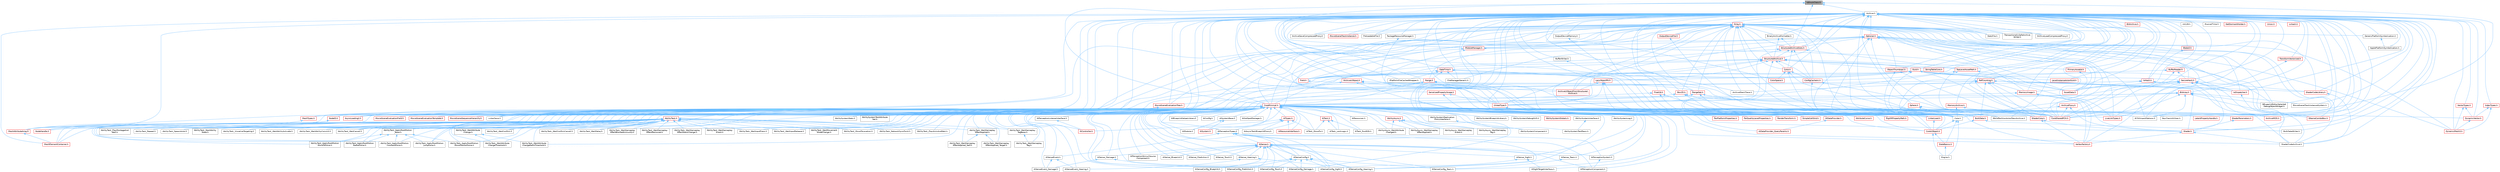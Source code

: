 digraph "IsEnumClass.h"
{
 // INTERACTIVE_SVG=YES
 // LATEX_PDF_SIZE
  bgcolor="transparent";
  edge [fontname=Helvetica,fontsize=10,labelfontname=Helvetica,labelfontsize=10];
  node [fontname=Helvetica,fontsize=10,shape=box,height=0.2,width=0.4];
  Node1 [id="Node000001",label="IsEnumClass.h",height=0.2,width=0.4,color="gray40", fillcolor="grey60", style="filled", fontcolor="black",tooltip=" "];
  Node1 -> Node2 [id="edge1_Node000001_Node000002",dir="back",color="steelblue1",style="solid",tooltip=" "];
  Node2 [id="Node000002",label="Archive.h",height=0.2,width=0.4,color="grey40", fillcolor="white", style="filled",URL="$d7/d3b/Archive_8h.html",tooltip=" "];
  Node2 -> Node3 [id="edge2_Node000002_Node000003",dir="back",color="steelblue1",style="solid",tooltip=" "];
  Node3 [id="Node000003",label="ApplePlatformSymbolication.h",height=0.2,width=0.4,color="grey40", fillcolor="white", style="filled",URL="$d5/d4c/ApplePlatformSymbolication_8h.html",tooltip=" "];
  Node2 -> Node4 [id="edge3_Node000002_Node000004",dir="back",color="steelblue1",style="solid",tooltip=" "];
  Node4 [id="Node000004",label="ArchiveLoadCompressedProxy.h",height=0.2,width=0.4,color="grey40", fillcolor="white", style="filled",URL="$d0/deb/ArchiveLoadCompressedProxy_8h.html",tooltip=" "];
  Node2 -> Node5 [id="edge4_Node000002_Node000005",dir="back",color="steelblue1",style="solid",tooltip=" "];
  Node5 [id="Node000005",label="ArchiveMD5.h",height=0.2,width=0.4,color="red", fillcolor="#FFF0F0", style="filled",URL="$d8/d7f/ArchiveMD5_8h.html",tooltip=" "];
  Node2 -> Node19 [id="edge5_Node000002_Node000019",dir="back",color="steelblue1",style="solid",tooltip=" "];
  Node19 [id="Node000019",label="ArchiveProxy.h",height=0.2,width=0.4,color="red", fillcolor="#FFF0F0", style="filled",URL="$dc/dda/ArchiveProxy_8h.html",tooltip=" "];
  Node19 -> Node20 [id="edge6_Node000019_Node000020",dir="back",color="steelblue1",style="solid",tooltip=" "];
  Node20 [id="Node000020",label="Core.h",height=0.2,width=0.4,color="grey40", fillcolor="white", style="filled",URL="$d6/dd7/Core_8h.html",tooltip=" "];
  Node20 -> Node21 [id="edge7_Node000020_Node000021",dir="back",color="steelblue1",style="solid",tooltip=" "];
  Node21 [id="Node000021",label="CoreUObject.h",height=0.2,width=0.4,color="red", fillcolor="#FFF0F0", style="filled",URL="$d0/ded/CoreUObject_8h.html",tooltip=" "];
  Node21 -> Node22 [id="edge8_Node000021_Node000022",dir="back",color="steelblue1",style="solid",tooltip=" "];
  Node22 [id="Node000022",label="Engine.h",height=0.2,width=0.4,color="grey40", fillcolor="white", style="filled",URL="$d1/d34/Public_2Engine_8h.html",tooltip=" "];
  Node21 -> Node24 [id="edge9_Node000021_Node000024",dir="back",color="steelblue1",style="solid",tooltip=" "];
  Node24 [id="Node000024",label="SlateBasics.h",height=0.2,width=0.4,color="red", fillcolor="#FFF0F0", style="filled",URL="$da/d2f/SlateBasics_8h.html",tooltip=" "];
  Node24 -> Node22 [id="edge10_Node000024_Node000022",dir="back",color="steelblue1",style="solid",tooltip=" "];
  Node20 -> Node22 [id="edge11_Node000020_Node000022",dir="back",color="steelblue1",style="solid",tooltip=" "];
  Node20 -> Node24 [id="edge12_Node000020_Node000024",dir="back",color="steelblue1",style="solid",tooltip=" "];
  Node19 -> Node29 [id="edge13_Node000019_Node000029",dir="back",color="steelblue1",style="solid",tooltip=" "];
  Node29 [id="Node000029",label="CoreSharedPCH.h",height=0.2,width=0.4,color="red", fillcolor="#FFF0F0", style="filled",URL="$d8/de5/CoreSharedPCH_8h.html",tooltip=" "];
  Node19 -> Node273 [id="edge14_Node000019_Node000273",dir="back",color="steelblue1",style="solid",tooltip=" "];
  Node273 [id="Node000273",label="Shader.h",height=0.2,width=0.4,color="red", fillcolor="#FFF0F0", style="filled",URL="$d2/dac/Shader_8h.html",tooltip=" "];
  Node273 -> Node583 [id="edge15_Node000273_Node000583",dir="back",color="steelblue1",style="solid",tooltip=" "];
  Node583 [id="Node000583",label="ShaderCodeArchive.h",height=0.2,width=0.4,color="grey40", fillcolor="white", style="filled",URL="$d4/dfd/ShaderCodeArchive_8h.html",tooltip=" "];
  Node273 -> Node591 [id="edge16_Node000273_Node000591",dir="back",color="steelblue1",style="solid",tooltip=" "];
  Node591 [id="Node000591",label="VertexFactory.h",height=0.2,width=0.4,color="red", fillcolor="#FFF0F0", style="filled",URL="$d8/dc4/VertexFactory_8h.html",tooltip=" "];
  Node2 -> Node8084 [id="edge17_Node000002_Node008084",dir="back",color="steelblue1",style="solid",tooltip=" "];
  Node8084 [id="Node008084",label="ArchiveSaveCompressedProxy.h",height=0.2,width=0.4,color="grey40", fillcolor="white", style="filled",URL="$d4/dee/ArchiveSaveCompressedProxy_8h.html",tooltip=" "];
  Node2 -> Node6400 [id="edge18_Node000002_Node006400",dir="back",color="steelblue1",style="solid",tooltip=" "];
  Node6400 [id="Node006400",label="ArchiveStackTrace.h",height=0.2,width=0.4,color="grey40", fillcolor="white", style="filled",URL="$d9/d16/ArchiveStackTrace_8h.html",tooltip=" "];
  Node2 -> Node8293 [id="edge19_Node000002_Node008293",dir="back",color="steelblue1",style="solid",tooltip=" "];
  Node8293 [id="Node008293",label="ArchiveUObject.h",height=0.2,width=0.4,color="red", fillcolor="#FFF0F0", style="filled",URL="$de/ddb/ArchiveUObject_8h.html",tooltip=" "];
  Node8293 -> Node713 [id="edge20_Node008293_Node000713",dir="back",color="steelblue1",style="solid",tooltip=" "];
  Node713 [id="Node000713",label="ArchiveUObjectFromStructured\lArchive.h",height=0.2,width=0.4,color="red", fillcolor="#FFF0F0", style="filled",URL="$d2/d52/ArchiveUObjectFromStructuredArchive_8h.html",tooltip=" "];
  Node8293 -> Node21 [id="edge21_Node008293_Node000021",dir="back",color="steelblue1",style="solid",tooltip=" "];
  Node8293 -> Node2984 [id="edge22_Node008293_Node002984",dir="back",color="steelblue1",style="solid",tooltip=" "];
  Node2984 [id="Node002984",label="LinkerLoad.h",height=0.2,width=0.4,color="red", fillcolor="#FFF0F0", style="filled",URL="$d7/def/LinkerLoad_8h.html",tooltip=" "];
  Node2984 -> Node21 [id="edge23_Node002984_Node000021",dir="back",color="steelblue1",style="solid",tooltip=" "];
  Node8293 -> Node5023 [id="edge24_Node008293_Node005023",dir="back",color="steelblue1",style="solid",tooltip=" "];
  Node5023 [id="Node005023",label="LinkerSave.h",height=0.2,width=0.4,color="grey40", fillcolor="white", style="filled",URL="$d5/d31/LinkerSave_8h.html",tooltip=" "];
  Node2 -> Node713 [id="edge25_Node000002_Node000713",dir="back",color="steelblue1",style="solid",tooltip=" "];
  Node2 -> Node8296 [id="edge26_Node000002_Node008296",dir="back",color="steelblue1",style="solid",tooltip=" "];
  Node8296 [id="Node008296",label="Array.h",height=0.2,width=0.4,color="red", fillcolor="#FFF0F0", style="filled",URL="$df/dd0/Array_8h.html",tooltip=" "];
  Node8296 -> Node4 [id="edge27_Node008296_Node000004",dir="back",color="steelblue1",style="solid",tooltip=" "];
  Node8296 -> Node8084 [id="edge28_Node008296_Node008084",dir="back",color="steelblue1",style="solid",tooltip=" "];
  Node8296 -> Node6400 [id="edge29_Node008296_Node006400",dir="back",color="steelblue1",style="solid",tooltip=" "];
  Node8296 -> Node713 [id="edge30_Node008296_Node000713",dir="back",color="steelblue1",style="solid",tooltip=" "];
  Node8296 -> Node925 [id="edge31_Node008296_Node000925",dir="back",color="steelblue1",style="solid",tooltip=" "];
  Node925 [id="Node000925",label="AssetData.h",height=0.2,width=0.4,color="red", fillcolor="#FFF0F0", style="filled",URL="$d9/d19/AssetData_8h.html",tooltip=" "];
  Node8296 -> Node5325 [id="edge32_Node008296_Node005325",dir="back",color="steelblue1",style="solid",tooltip=" "];
  Node5325 [id="Node005325",label="AsyncLoading2.h",height=0.2,width=0.4,color="red", fillcolor="#FFF0F0", style="filled",URL="$dd/db7/AsyncLoading2_8h.html",tooltip=" "];
  Node8296 -> Node8501 [id="edge33_Node008296_Node008501",dir="back",color="steelblue1",style="solid",tooltip=" "];
  Node8501 [id="Node008501",label="BinaryArchiveFormatter.h",height=0.2,width=0.4,color="grey40", fillcolor="white", style="filled",URL="$d2/d01/BinaryArchiveFormatter_8h.html",tooltip=" "];
  Node8501 -> Node7396 [id="edge34_Node008501_Node007396",dir="back",color="steelblue1",style="solid",tooltip=" "];
  Node7396 [id="Node007396",label="StructuredArchive.h",height=0.2,width=0.4,color="red", fillcolor="#FFF0F0", style="filled",URL="$d9/d1e/StructuredArchive_8h.html",tooltip=" "];
  Node7396 -> Node713 [id="edge35_Node007396_Node000713",dir="back",color="steelblue1",style="solid",tooltip=" "];
  Node7396 -> Node7399 [id="edge36_Node007396_Node007399",dir="back",color="steelblue1",style="solid",tooltip=" "];
  Node7399 [id="Node007399",label="Color.h",height=0.2,width=0.4,color="red", fillcolor="#FFF0F0", style="filled",URL="$dd/dac/Color_8h.html",tooltip=" "];
  Node7399 -> Node7411 [id="edge37_Node007399_Node007411",dir="back",color="steelblue1",style="solid",tooltip=" "];
  Node7411 [id="Node007411",label="ColorSpace.h",height=0.2,width=0.4,color="red", fillcolor="#FFF0F0", style="filled",URL="$de/d18/ColorSpace_8h.html",tooltip=" "];
  Node7399 -> Node5306 [id="edge38_Node007399_Node005306",dir="back",color="steelblue1",style="solid",tooltip=" "];
  Node5306 [id="Node005306",label="ConfigCacheIni.h",height=0.2,width=0.4,color="red", fillcolor="#FFF0F0", style="filled",URL="$dd/d3f/ConfigCacheIni_8h.html",tooltip=" "];
  Node5306 -> Node20 [id="edge39_Node005306_Node000020",dir="back",color="steelblue1",style="solid",tooltip=" "];
  Node5306 -> Node29 [id="edge40_Node005306_Node000029",dir="back",color="steelblue1",style="solid",tooltip=" "];
  Node7399 -> Node20 [id="edge41_Node007399_Node000020",dir="back",color="steelblue1",style="solid",tooltip=" "];
  Node7399 -> Node29 [id="edge42_Node007399_Node000029",dir="back",color="steelblue1",style="solid",tooltip=" "];
  Node7396 -> Node5306 [id="edge43_Node007396_Node005306",dir="back",color="steelblue1",style="solid",tooltip=" "];
  Node7396 -> Node7787 [id="edge44_Node007396_Node007787",dir="back",color="steelblue1",style="solid",tooltip=" "];
  Node7787 [id="Node007787",label="DateTime.h",height=0.2,width=0.4,color="red", fillcolor="#FFF0F0", style="filled",URL="$d1/de9/DateTime_8h.html",tooltip=" "];
  Node7787 -> Node20 [id="edge45_Node007787_Node000020",dir="back",color="steelblue1",style="solid",tooltip=" "];
  Node7787 -> Node5335 [id="edge46_Node007787_Node005335",dir="back",color="steelblue1",style="solid",tooltip=" "];
  Node5335 [id="Node005335",label="CoreMinimal.h",height=0.2,width=0.4,color="red", fillcolor="#FFF0F0", style="filled",URL="$d7/d67/CoreMinimal_8h.html",tooltip=" "];
  Node5335 -> Node2155 [id="edge47_Node005335_Node002155",dir="back",color="steelblue1",style="solid",tooltip=" "];
  Node2155 [id="Node002155",label="AIAsyncTaskBlueprintProxy.h",height=0.2,width=0.4,color="grey40", fillcolor="white", style="filled",URL="$db/d07/AIAsyncTaskBlueprintProxy_8h.html",tooltip=" "];
  Node5335 -> Node2441 [id="edge48_Node005335_Node002441",dir="back",color="steelblue1",style="solid",tooltip=" "];
  Node2441 [id="Node002441",label="AIBlueprintHelperLibrary.h",height=0.2,width=0.4,color="grey40", fillcolor="white", style="filled",URL="$dc/d00/AIBlueprintHelperLibrary_8h.html",tooltip=" "];
  Node5335 -> Node5336 [id="edge49_Node005335_Node005336",dir="back",color="steelblue1",style="solid",tooltip=" "];
  Node5336 [id="Node005336",label="AIConfig.h",height=0.2,width=0.4,color="grey40", fillcolor="white", style="filled",URL="$da/da3/AIConfig_8h.html",tooltip=" "];
  Node5335 -> Node2044 [id="edge50_Node005335_Node002044",dir="back",color="steelblue1",style="solid",tooltip=" "];
  Node2044 [id="Node002044",label="AIController.h",height=0.2,width=0.4,color="red", fillcolor="#FFF0F0", style="filled",URL="$d7/dd8/AIController_8h.html",tooltip=" "];
  Node5335 -> Node2986 [id="edge51_Node005335_Node002986",dir="back",color="steelblue1",style="solid",tooltip=" "];
  Node2986 [id="Node002986",label="AIDataProvider.h",height=0.2,width=0.4,color="red", fillcolor="#FFF0F0", style="filled",URL="$dd/d5b/AIDataProvider_8h.html",tooltip=" "];
  Node2986 -> Node2987 [id="edge52_Node002986_Node002987",dir="back",color="steelblue1",style="solid",tooltip=" "];
  Node2987 [id="Node002987",label="AIDataProvider_QueryParams.h",height=0.2,width=0.4,color="red", fillcolor="#FFF0F0", style="filled",URL="$d3/dd9/AIDataProvider__QueryParams_8h.html",tooltip=" "];
  Node5335 -> Node2987 [id="edge53_Node005335_Node002987",dir="back",color="steelblue1",style="solid",tooltip=" "];
  Node5335 -> Node5337 [id="edge54_Node005335_Node005337",dir="back",color="steelblue1",style="solid",tooltip=" "];
  Node5337 [id="Node005337",label="AIHotSpotManager.h",height=0.2,width=0.4,color="grey40", fillcolor="white", style="filled",URL="$da/d1d/AIHotSpotManager_8h.html",tooltip=" "];
  Node5335 -> Node4535 [id="edge55_Node005335_Node004535",dir="back",color="steelblue1",style="solid",tooltip=" "];
  Node4535 [id="Node004535",label="AIModule.h",height=0.2,width=0.4,color="grey40", fillcolor="white", style="filled",URL="$d9/df1/AIModule_8h.html",tooltip=" "];
  Node5335 -> Node2107 [id="edge56_Node005335_Node002107",dir="back",color="steelblue1",style="solid",tooltip=" "];
  Node2107 [id="Node002107",label="AIPerceptionComponent.h",height=0.2,width=0.4,color="grey40", fillcolor="white", style="filled",URL="$d6/d0a/AIPerceptionComponent_8h.html",tooltip=" "];
  Node5335 -> Node5338 [id="edge57_Node005335_Node005338",dir="back",color="steelblue1",style="solid",tooltip=" "];
  Node5338 [id="Node005338",label="AIPerceptionListenerInterface.h",height=0.2,width=0.4,color="grey40", fillcolor="white", style="filled",URL="$d4/dd7/AIPerceptionListenerInterface_8h.html",tooltip=" "];
  Node5338 -> Node2044 [id="edge58_Node005338_Node002044",dir="back",color="steelblue1",style="solid",tooltip=" "];
  Node5335 -> Node2108 [id="edge59_Node005335_Node002108",dir="back",color="steelblue1",style="solid",tooltip=" "];
  Node2108 [id="Node002108",label="AIPerceptionStimuliSource\lComponent.h",height=0.2,width=0.4,color="grey40", fillcolor="white", style="filled",URL="$df/da3/AIPerceptionStimuliSourceComponent_8h.html",tooltip=" "];
  Node5335 -> Node2313 [id="edge60_Node005335_Node002313",dir="back",color="steelblue1",style="solid",tooltip=" "];
  Node2313 [id="Node002313",label="AIPerceptionSystem.h",height=0.2,width=0.4,color="grey40", fillcolor="white", style="filled",URL="$d0/d08/AIPerceptionSystem_8h.html",tooltip=" "];
  Node2313 -> Node2107 [id="edge61_Node002313_Node002107",dir="back",color="steelblue1",style="solid",tooltip=" "];
  Node5335 -> Node2312 [id="edge62_Node005335_Node002312",dir="back",color="steelblue1",style="solid",tooltip=" "];
  Node2312 [id="Node002312",label="AIPerceptionTypes.h",height=0.2,width=0.4,color="grey40", fillcolor="white", style="filled",URL="$de/d00/AIPerceptionTypes_8h.html",tooltip=" "];
  Node2312 -> Node2107 [id="edge63_Node002312_Node002107",dir="back",color="steelblue1",style="solid",tooltip=" "];
  Node2312 -> Node2313 [id="edge64_Node002312_Node002313",dir="back",color="steelblue1",style="solid",tooltip=" "];
  Node2312 -> Node2314 [id="edge65_Node002312_Node002314",dir="back",color="steelblue1",style="solid",tooltip=" "];
  Node2314 [id="Node002314",label="AISense.h",height=0.2,width=0.4,color="red", fillcolor="#FFF0F0", style="filled",URL="$d3/dbd/AISense_8h.html",tooltip=" "];
  Node2314 -> Node2107 [id="edge66_Node002314_Node002107",dir="back",color="steelblue1",style="solid",tooltip=" "];
  Node2314 -> Node2108 [id="edge67_Node002314_Node002108",dir="back",color="steelblue1",style="solid",tooltip=" "];
  Node2314 -> Node2313 [id="edge68_Node002314_Node002313",dir="back",color="steelblue1",style="solid",tooltip=" "];
  Node2314 -> Node2315 [id="edge69_Node002314_Node002315",dir="back",color="steelblue1",style="solid",tooltip=" "];
  Node2315 [id="Node002315",label="AISenseConfig.h",height=0.2,width=0.4,color="grey40", fillcolor="white", style="filled",URL="$d4/d73/AISenseConfig_8h.html",tooltip=" "];
  Node2315 -> Node2316 [id="edge70_Node002315_Node002316",dir="back",color="steelblue1",style="solid",tooltip=" "];
  Node2316 [id="Node002316",label="AISenseConfig_Blueprint.h",height=0.2,width=0.4,color="grey40", fillcolor="white", style="filled",URL="$d7/ddf/AISenseConfig__Blueprint_8h.html",tooltip=" "];
  Node2315 -> Node2317 [id="edge71_Node002315_Node002317",dir="back",color="steelblue1",style="solid",tooltip=" "];
  Node2317 [id="Node002317",label="AISenseConfig_Damage.h",height=0.2,width=0.4,color="grey40", fillcolor="white", style="filled",URL="$d4/d13/AISenseConfig__Damage_8h.html",tooltip=" "];
  Node2315 -> Node2318 [id="edge72_Node002315_Node002318",dir="back",color="steelblue1",style="solid",tooltip=" "];
  Node2318 [id="Node002318",label="AISenseConfig_Hearing.h",height=0.2,width=0.4,color="grey40", fillcolor="white", style="filled",URL="$df/d81/AISenseConfig__Hearing_8h.html",tooltip=" "];
  Node2315 -> Node2319 [id="edge73_Node002315_Node002319",dir="back",color="steelblue1",style="solid",tooltip=" "];
  Node2319 [id="Node002319",label="AISenseConfig_Prediction.h",height=0.2,width=0.4,color="grey40", fillcolor="white", style="filled",URL="$d2/d6e/AISenseConfig__Prediction_8h.html",tooltip=" "];
  Node2315 -> Node2320 [id="edge74_Node002315_Node002320",dir="back",color="steelblue1",style="solid",tooltip=" "];
  Node2320 [id="Node002320",label="AISenseConfig_Sight.h",height=0.2,width=0.4,color="grey40", fillcolor="white", style="filled",URL="$d7/d17/AISenseConfig__Sight_8h.html",tooltip=" "];
  Node2315 -> Node2321 [id="edge75_Node002315_Node002321",dir="back",color="steelblue1",style="solid",tooltip=" "];
  Node2321 [id="Node002321",label="AISenseConfig_Team.h",height=0.2,width=0.4,color="grey40", fillcolor="white", style="filled",URL="$dc/daf/AISenseConfig__Team_8h.html",tooltip=" "];
  Node2315 -> Node2322 [id="edge76_Node002315_Node002322",dir="back",color="steelblue1",style="solid",tooltip=" "];
  Node2322 [id="Node002322",label="AISenseConfig_Touch.h",height=0.2,width=0.4,color="grey40", fillcolor="white", style="filled",URL="$df/d3a/AISenseConfig__Touch_8h.html",tooltip=" "];
  Node2314 -> Node2316 [id="edge77_Node002314_Node002316",dir="back",color="steelblue1",style="solid",tooltip=" "];
  Node2314 -> Node2317 [id="edge78_Node002314_Node002317",dir="back",color="steelblue1",style="solid",tooltip=" "];
  Node2314 -> Node2318 [id="edge79_Node002314_Node002318",dir="back",color="steelblue1",style="solid",tooltip=" "];
  Node2314 -> Node2319 [id="edge80_Node002314_Node002319",dir="back",color="steelblue1",style="solid",tooltip=" "];
  Node2314 -> Node2320 [id="edge81_Node002314_Node002320",dir="back",color="steelblue1",style="solid",tooltip=" "];
  Node2314 -> Node2321 [id="edge82_Node002314_Node002321",dir="back",color="steelblue1",style="solid",tooltip=" "];
  Node2314 -> Node2322 [id="edge83_Node002314_Node002322",dir="back",color="steelblue1",style="solid",tooltip=" "];
  Node2314 -> Node2323 [id="edge84_Node002314_Node002323",dir="back",color="steelblue1",style="solid",tooltip=" "];
  Node2323 [id="Node002323",label="AISense_Blueprint.h",height=0.2,width=0.4,color="grey40", fillcolor="white", style="filled",URL="$d6/d30/AISense__Blueprint_8h.html",tooltip=" "];
  Node2314 -> Node2324 [id="edge85_Node002314_Node002324",dir="back",color="steelblue1",style="solid",tooltip=" "];
  Node2324 [id="Node002324",label="AISense_Damage.h",height=0.2,width=0.4,color="grey40", fillcolor="white", style="filled",URL="$dd/d37/AISense__Damage_8h.html",tooltip=" "];
  Node2324 -> Node2317 [id="edge86_Node002324_Node002317",dir="back",color="steelblue1",style="solid",tooltip=" "];
  Node2324 -> Node2325 [id="edge87_Node002324_Node002325",dir="back",color="steelblue1",style="solid",tooltip=" "];
  Node2325 [id="Node002325",label="AISenseEvent_Damage.h",height=0.2,width=0.4,color="grey40", fillcolor="white", style="filled",URL="$db/d23/AISenseEvent__Damage_8h.html",tooltip=" "];
  Node2314 -> Node2326 [id="edge88_Node002314_Node002326",dir="back",color="steelblue1",style="solid",tooltip=" "];
  Node2326 [id="Node002326",label="AISense_Hearing.h",height=0.2,width=0.4,color="grey40", fillcolor="white", style="filled",URL="$dc/d03/AISense__Hearing_8h.html",tooltip=" "];
  Node2326 -> Node2318 [id="edge89_Node002326_Node002318",dir="back",color="steelblue1",style="solid",tooltip=" "];
  Node2326 -> Node2327 [id="edge90_Node002326_Node002327",dir="back",color="steelblue1",style="solid",tooltip=" "];
  Node2327 [id="Node002327",label="AISenseEvent_Hearing.h",height=0.2,width=0.4,color="grey40", fillcolor="white", style="filled",URL="$df/d3a/AISenseEvent__Hearing_8h.html",tooltip=" "];
  Node2314 -> Node2328 [id="edge91_Node002314_Node002328",dir="back",color="steelblue1",style="solid",tooltip=" "];
  Node2328 [id="Node002328",label="AISense_Prediction.h",height=0.2,width=0.4,color="grey40", fillcolor="white", style="filled",URL="$d4/de0/AISense__Prediction_8h.html",tooltip=" "];
  Node2314 -> Node2329 [id="edge92_Node002314_Node002329",dir="back",color="steelblue1",style="solid",tooltip=" "];
  Node2329 [id="Node002329",label="AISense_Sight.h",height=0.2,width=0.4,color="grey40", fillcolor="white", style="filled",URL="$d7/d6f/AISense__Sight_8h.html",tooltip=" "];
  Node2329 -> Node2320 [id="edge93_Node002329_Node002320",dir="back",color="steelblue1",style="solid",tooltip=" "];
  Node2329 -> Node2330 [id="edge94_Node002329_Node002330",dir="back",color="steelblue1",style="solid",tooltip=" "];
  Node2330 [id="Node002330",label="AISightTargetInterface.h",height=0.2,width=0.4,color="grey40", fillcolor="white", style="filled",URL="$d0/dd7/AISightTargetInterface_8h.html",tooltip=" "];
  Node2314 -> Node2331 [id="edge95_Node002314_Node002331",dir="back",color="steelblue1",style="solid",tooltip=" "];
  Node2331 [id="Node002331",label="AISense_Team.h",height=0.2,width=0.4,color="grey40", fillcolor="white", style="filled",URL="$d7/d7a/AISense__Team_8h.html",tooltip=" "];
  Node2331 -> Node2321 [id="edge96_Node002331_Node002321",dir="back",color="steelblue1",style="solid",tooltip=" "];
  Node2314 -> Node2332 [id="edge97_Node002314_Node002332",dir="back",color="steelblue1",style="solid",tooltip=" "];
  Node2332 [id="Node002332",label="AISense_Touch.h",height=0.2,width=0.4,color="grey40", fillcolor="white", style="filled",URL="$d6/db4/AISense__Touch_8h.html",tooltip=" "];
  Node2312 -> Node2315 [id="edge98_Node002312_Node002315",dir="back",color="steelblue1",style="solid",tooltip=" "];
  Node2312 -> Node2318 [id="edge99_Node002312_Node002318",dir="back",color="steelblue1",style="solid",tooltip=" "];
  Node2312 -> Node2320 [id="edge100_Node002312_Node002320",dir="back",color="steelblue1",style="solid",tooltip=" "];
  Node2312 -> Node2333 [id="edge101_Node002312_Node002333",dir="back",color="steelblue1",style="solid",tooltip=" "];
  Node2333 [id="Node002333",label="AISenseEvent.h",height=0.2,width=0.4,color="grey40", fillcolor="white", style="filled",URL="$de/d44/AISenseEvent_8h.html",tooltip=" "];
  Node2333 -> Node2325 [id="edge102_Node002333_Node002325",dir="back",color="steelblue1",style="solid",tooltip=" "];
  Node2333 -> Node2327 [id="edge103_Node002333_Node002327",dir="back",color="steelblue1",style="solid",tooltip=" "];
  Node5335 -> Node5088 [id="edge104_Node005335_Node005088",dir="back",color="steelblue1",style="solid",tooltip=" "];
  Node5088 [id="Node005088",label="AIResourceInterface.h",height=0.2,width=0.4,color="red", fillcolor="#FFF0F0", style="filled",URL="$dd/d0d/AIResourceInterface_8h.html",tooltip=" "];
  Node5335 -> Node2103 [id="edge105_Node005335_Node002103",dir="back",color="steelblue1",style="solid",tooltip=" "];
  Node2103 [id="Node002103",label="AIResources.h",height=0.2,width=0.4,color="grey40", fillcolor="white", style="filled",URL="$d9/db0/AIResources_8h.html",tooltip=" "];
  Node5335 -> Node2314 [id="edge106_Node005335_Node002314",dir="back",color="steelblue1",style="solid",tooltip=" "];
  Node5335 -> Node2315 [id="edge107_Node005335_Node002315",dir="back",color="steelblue1",style="solid",tooltip=" "];
  Node5335 -> Node2316 [id="edge108_Node005335_Node002316",dir="back",color="steelblue1",style="solid",tooltip=" "];
  Node5335 -> Node2317 [id="edge109_Node005335_Node002317",dir="back",color="steelblue1",style="solid",tooltip=" "];
  Node5335 -> Node2318 [id="edge110_Node005335_Node002318",dir="back",color="steelblue1",style="solid",tooltip=" "];
  Node5335 -> Node2319 [id="edge111_Node005335_Node002319",dir="back",color="steelblue1",style="solid",tooltip=" "];
  Node5335 -> Node2320 [id="edge112_Node005335_Node002320",dir="back",color="steelblue1",style="solid",tooltip=" "];
  Node5335 -> Node2321 [id="edge113_Node005335_Node002321",dir="back",color="steelblue1",style="solid",tooltip=" "];
  Node5335 -> Node2322 [id="edge114_Node005335_Node002322",dir="back",color="steelblue1",style="solid",tooltip=" "];
  Node5335 -> Node2333 [id="edge115_Node005335_Node002333",dir="back",color="steelblue1",style="solid",tooltip=" "];
  Node5335 -> Node2325 [id="edge116_Node005335_Node002325",dir="back",color="steelblue1",style="solid",tooltip=" "];
  Node5335 -> Node2327 [id="edge117_Node005335_Node002327",dir="back",color="steelblue1",style="solid",tooltip=" "];
  Node5335 -> Node2323 [id="edge118_Node005335_Node002323",dir="back",color="steelblue1",style="solid",tooltip=" "];
  Node5335 -> Node2324 [id="edge119_Node005335_Node002324",dir="back",color="steelblue1",style="solid",tooltip=" "];
  Node5335 -> Node2326 [id="edge120_Node005335_Node002326",dir="back",color="steelblue1",style="solid",tooltip=" "];
  Node5335 -> Node2328 [id="edge121_Node005335_Node002328",dir="back",color="steelblue1",style="solid",tooltip=" "];
  Node5335 -> Node2329 [id="edge122_Node005335_Node002329",dir="back",color="steelblue1",style="solid",tooltip=" "];
  Node5335 -> Node2331 [id="edge123_Node005335_Node002331",dir="back",color="steelblue1",style="solid",tooltip=" "];
  Node5335 -> Node2332 [id="edge124_Node005335_Node002332",dir="back",color="steelblue1",style="solid",tooltip=" "];
  Node5335 -> Node2330 [id="edge125_Node005335_Node002330",dir="back",color="steelblue1",style="solid",tooltip=" "];
  Node5335 -> Node2526 [id="edge126_Node005335_Node002526",dir="back",color="steelblue1",style="solid",tooltip=" "];
  Node2526 [id="Node002526",label="AISystem.h",height=0.2,width=0.4,color="red", fillcolor="#FFF0F0", style="filled",URL="$d0/d71/AISystem_8h.html",tooltip=" "];
  Node5335 -> Node4534 [id="edge127_Node005335_Node004534",dir="back",color="steelblue1",style="solid",tooltip=" "];
  Node4534 [id="Node004534",label="AISystemBase.h",height=0.2,width=0.4,color="grey40", fillcolor="white", style="filled",URL="$d5/d44/AISystemBase_8h.html",tooltip=" "];
  Node4534 -> Node4535 [id="edge128_Node004534_Node004535",dir="back",color="steelblue1",style="solid",tooltip=" "];
  Node4534 -> Node2526 [id="edge129_Node004534_Node002526",dir="back",color="steelblue1",style="solid",tooltip=" "];
  Node5335 -> Node2047 [id="edge130_Node005335_Node002047",dir="back",color="steelblue1",style="solid",tooltip=" "];
  Node2047 [id="Node002047",label="AITask.h",height=0.2,width=0.4,color="red", fillcolor="#FFF0F0", style="filled",URL="$d6/de2/AITask_8h.html",tooltip=" "];
  Node2047 -> Node2048 [id="edge131_Node002047_Node002048",dir="back",color="steelblue1",style="solid",tooltip=" "];
  Node2048 [id="Node002048",label="AITask_LockLogic.h",height=0.2,width=0.4,color="grey40", fillcolor="white", style="filled",URL="$d8/d28/AITask__LockLogic_8h.html",tooltip=" "];
  Node2047 -> Node2049 [id="edge132_Node002047_Node002049",dir="back",color="steelblue1",style="solid",tooltip=" "];
  Node2049 [id="Node002049",label="AITask_MoveTo.h",height=0.2,width=0.4,color="grey40", fillcolor="white", style="filled",URL="$d4/dc4/AITask__MoveTo_8h.html",tooltip=" "];
  Node2047 -> Node1721 [id="edge133_Node002047_Node001721",dir="back",color="steelblue1",style="solid",tooltip=" "];
  Node1721 [id="Node001721",label="AITask_RunEQS.h",height=0.2,width=0.4,color="grey40", fillcolor="white", style="filled",URL="$d9/d9f/AITask__RunEQS_8h.html",tooltip=" "];
  Node5335 -> Node2048 [id="edge134_Node005335_Node002048",dir="back",color="steelblue1",style="solid",tooltip=" "];
  Node5335 -> Node2049 [id="edge135_Node005335_Node002049",dir="back",color="steelblue1",style="solid",tooltip=" "];
  Node5335 -> Node1721 [id="edge136_Node005335_Node001721",dir="back",color="steelblue1",style="solid",tooltip=" "];
  Node5335 -> Node5087 [id="edge137_Node005335_Node005087",dir="back",color="steelblue1",style="solid",tooltip=" "];
  Node5087 [id="Node005087",label="AITypes.h",height=0.2,width=0.4,color="red", fillcolor="#FFF0F0", style="filled",URL="$dd/d64/AITypes_8h.html",tooltip=" "];
  Node5087 -> Node2155 [id="edge138_Node005087_Node002155",dir="back",color="steelblue1",style="solid",tooltip=" "];
  Node5087 -> Node2044 [id="edge139_Node005087_Node002044",dir="back",color="steelblue1",style="solid",tooltip=" "];
  Node5087 -> Node2312 [id="edge140_Node005087_Node002312",dir="back",color="steelblue1",style="solid",tooltip=" "];
  Node5087 -> Node5088 [id="edge141_Node005087_Node005088",dir="back",color="steelblue1",style="solid",tooltip=" "];
  Node5087 -> Node2049 [id="edge142_Node005087_Node002049",dir="back",color="steelblue1",style="solid",tooltip=" "];
  Node5335 -> Node2273 [id="edge143_Node005335_Node002273",dir="back",color="steelblue1",style="solid",tooltip=" "];
  Node2273 [id="Node002273",label="AbilityAsync.h",height=0.2,width=0.4,color="red", fillcolor="#FFF0F0", style="filled",URL="$d8/dce/AbilityAsync_8h.html",tooltip=" "];
  Node2273 -> Node2274 [id="edge144_Node002273_Node002274",dir="back",color="steelblue1",style="solid",tooltip=" "];
  Node2274 [id="Node002274",label="AbilityAsync_WaitAttribute\lChanged.h",height=0.2,width=0.4,color="grey40", fillcolor="white", style="filled",URL="$d8/d81/AbilityAsync__WaitAttributeChanged_8h.html",tooltip=" "];
  Node2273 -> Node2269 [id="edge145_Node002273_Node002269",dir="back",color="steelblue1",style="solid",tooltip=" "];
  Node2269 [id="Node002269",label="AbilityAsync_WaitGameplay\lEffectApplied.h",height=0.2,width=0.4,color="grey40", fillcolor="white", style="filled",URL="$dd/d1a/AbilityAsync__WaitGameplayEffectApplied_8h.html",tooltip=" "];
  Node2273 -> Node2275 [id="edge146_Node002273_Node002275",dir="back",color="steelblue1",style="solid",tooltip=" "];
  Node2275 [id="Node002275",label="AbilityAsync_WaitGameplay\lEvent.h",height=0.2,width=0.4,color="grey40", fillcolor="white", style="filled",URL="$d4/d2d/AbilityAsync__WaitGameplayEvent_8h.html",tooltip=" "];
  Node2273 -> Node2276 [id="edge147_Node002273_Node002276",dir="back",color="steelblue1",style="solid",tooltip=" "];
  Node2276 [id="Node002276",label="AbilityAsync_WaitGameplay\lTag.h",height=0.2,width=0.4,color="grey40", fillcolor="white", style="filled",URL="$d8/dc5/AbilityAsync__WaitGameplayTag_8h.html",tooltip=" "];
  Node5335 -> Node2274 [id="edge148_Node005335_Node002274",dir="back",color="steelblue1",style="solid",tooltip=" "];
  Node5335 -> Node2269 [id="edge149_Node005335_Node002269",dir="back",color="steelblue1",style="solid",tooltip=" "];
  Node5335 -> Node2275 [id="edge150_Node005335_Node002275",dir="back",color="steelblue1",style="solid",tooltip=" "];
  Node5335 -> Node2276 [id="edge151_Node005335_Node002276",dir="back",color="steelblue1",style="solid",tooltip=" "];
  Node5335 -> Node2270 [id="edge152_Node005335_Node002270",dir="back",color="steelblue1",style="solid",tooltip=" "];
  Node2270 [id="Node002270",label="AbilitySystemBlueprintLibrary.h",height=0.2,width=0.4,color="grey40", fillcolor="white", style="filled",URL="$d5/dd6/AbilitySystemBlueprintLibrary_8h.html",tooltip=" "];
  Node5335 -> Node2097 [id="edge153_Node005335_Node002097",dir="back",color="steelblue1",style="solid",tooltip=" "];
  Node2097 [id="Node002097",label="AbilitySystemComponent.h",height=0.2,width=0.4,color="grey40", fillcolor="white", style="filled",URL="$d0/da3/AbilitySystemComponent_8h.html",tooltip=" "];
  Node5335 -> Node2346 [id="edge154_Node005335_Node002346",dir="back",color="steelblue1",style="solid",tooltip=" "];
  Node2346 [id="Node002346",label="AbilitySystemDebugHUD.h",height=0.2,width=0.4,color="grey40", fillcolor="white", style="filled",URL="$dc/d84/AbilitySystemDebugHUD_8h.html",tooltip=" "];
  Node5335 -> Node2284 [id="edge155_Node005335_Node002284",dir="back",color="steelblue1",style="solid",tooltip=" "];
  Node2284 [id="Node002284",label="AbilitySystemGlobals.h",height=0.2,width=0.4,color="red", fillcolor="#FFF0F0", style="filled",URL="$dc/d82/AbilitySystemGlobals_8h.html",tooltip=" "];
  Node5335 -> Node5339 [id="edge156_Node005335_Node005339",dir="back",color="steelblue1",style="solid",tooltip=" "];
  Node5339 [id="Node005339",label="AbilitySystemInterface.h",height=0.2,width=0.4,color="grey40", fillcolor="white", style="filled",URL="$d8/d76/AbilitySystemInterface_8h.html",tooltip=" "];
  Node5339 -> Node2300 [id="edge157_Node005339_Node002300",dir="back",color="steelblue1",style="solid",tooltip=" "];
  Node2300 [id="Node002300",label="AbilitySystemTestPawn.h",height=0.2,width=0.4,color="grey40", fillcolor="white", style="filled",URL="$d9/d5f/AbilitySystemTestPawn_8h.html",tooltip=" "];
  Node5335 -> Node4746 [id="edge158_Node005335_Node004746",dir="back",color="steelblue1",style="solid",tooltip=" "];
  Node4746 [id="Node004746",label="AbilitySystemLog.h",height=0.2,width=0.4,color="grey40", fillcolor="white", style="filled",URL="$d9/d0f/AbilitySystemLog_8h.html",tooltip=" "];
  Node5335 -> Node5340 [id="edge159_Node005335_Node005340",dir="back",color="steelblue1",style="solid",tooltip=" "];
  Node5340 [id="Node005340",label="AbilitySystemReplication\lProxyInterface.h",height=0.2,width=0.4,color="grey40", fillcolor="white", style="filled",URL="$d9/d17/AbilitySystemReplicationProxyInterface_8h.html",tooltip=" "];
  Node5340 -> Node2097 [id="edge160_Node005340_Node002097",dir="back",color="steelblue1",style="solid",tooltip=" "];
  Node5335 -> Node5341 [id="edge161_Node005335_Node005341",dir="back",color="steelblue1",style="solid",tooltip=" "];
  Node5341 [id="Node005341",label="AbilitySystemStats.h",height=0.2,width=0.4,color="grey40", fillcolor="white", style="filled",URL="$d2/d42/AbilitySystemStats_8h.html",tooltip=" "];
  Node5335 -> Node2997 [id="edge162_Node005335_Node002997",dir="back",color="steelblue1",style="solid",tooltip=" "];
  Node2997 [id="Node002997",label="AbilitySystemTestAttribute\lSet.h",height=0.2,width=0.4,color="grey40", fillcolor="white", style="filled",URL="$df/d1f/AbilitySystemTestAttributeSet_8h.html",tooltip=" "];
  Node5335 -> Node2300 [id="edge163_Node005335_Node002300",dir="back",color="steelblue1",style="solid",tooltip=" "];
  Node5335 -> Node2050 [id="edge164_Node005335_Node002050",dir="back",color="steelblue1",style="solid",tooltip=" "];
  Node2050 [id="Node002050",label="AbilityTask.h",height=0.2,width=0.4,color="red", fillcolor="#FFF0F0", style="filled",URL="$d2/d8e/AbilityTask_8h.html",tooltip=" "];
  Node2050 -> Node2051 [id="edge165_Node002050_Node002051",dir="back",color="steelblue1",style="solid",tooltip=" "];
  Node2051 [id="Node002051",label="AbilityTask_ApplyRootMotion\lConstantForce.h",height=0.2,width=0.4,color="grey40", fillcolor="white", style="filled",URL="$d0/de8/AbilityTask__ApplyRootMotionConstantForce_8h.html",tooltip=" "];
  Node2050 -> Node2052 [id="edge166_Node002050_Node002052",dir="back",color="steelblue1",style="solid",tooltip=" "];
  Node2052 [id="Node002052",label="AbilityTask_ApplyRootMotion\lJumpForce.h",height=0.2,width=0.4,color="grey40", fillcolor="white", style="filled",URL="$d7/db6/AbilityTask__ApplyRootMotionJumpForce_8h.html",tooltip=" "];
  Node2050 -> Node2053 [id="edge167_Node002050_Node002053",dir="back",color="steelblue1",style="solid",tooltip=" "];
  Node2053 [id="Node002053",label="AbilityTask_ApplyRootMotion\lMoveToActorForce.h",height=0.2,width=0.4,color="grey40", fillcolor="white", style="filled",URL="$d5/de3/AbilityTask__ApplyRootMotionMoveToActorForce_8h.html",tooltip=" "];
  Node2050 -> Node2054 [id="edge168_Node002050_Node002054",dir="back",color="steelblue1",style="solid",tooltip=" "];
  Node2054 [id="Node002054",label="AbilityTask_ApplyRootMotion\lMoveToForce.h",height=0.2,width=0.4,color="grey40", fillcolor="white", style="filled",URL="$d3/dc3/AbilityTask__ApplyRootMotionMoveToForce_8h.html",tooltip=" "];
  Node2050 -> Node2055 [id="edge169_Node002050_Node002055",dir="back",color="steelblue1",style="solid",tooltip=" "];
  Node2055 [id="Node002055",label="AbilityTask_ApplyRootMotion\lRadialForce.h",height=0.2,width=0.4,color="grey40", fillcolor="white", style="filled",URL="$da/d06/AbilityTask__ApplyRootMotionRadialForce_8h.html",tooltip=" "];
  Node2050 -> Node2056 [id="edge170_Node002050_Node002056",dir="back",color="steelblue1",style="solid",tooltip=" "];
  Node2056 [id="Node002056",label="AbilityTask_ApplyRootMotion\l_Base.h",height=0.2,width=0.4,color="grey40", fillcolor="white", style="filled",URL="$d8/d7d/AbilityTask__ApplyRootMotion__Base_8h.html",tooltip=" "];
  Node2056 -> Node2051 [id="edge171_Node002056_Node002051",dir="back",color="steelblue1",style="solid",tooltip=" "];
  Node2056 -> Node2052 [id="edge172_Node002056_Node002052",dir="back",color="steelblue1",style="solid",tooltip=" "];
  Node2056 -> Node2053 [id="edge173_Node002056_Node002053",dir="back",color="steelblue1",style="solid",tooltip=" "];
  Node2056 -> Node2054 [id="edge174_Node002056_Node002054",dir="back",color="steelblue1",style="solid",tooltip=" "];
  Node2056 -> Node2055 [id="edge175_Node002056_Node002055",dir="back",color="steelblue1",style="solid",tooltip=" "];
  Node2050 -> Node2057 [id="edge176_Node002050_Node002057",dir="back",color="steelblue1",style="solid",tooltip=" "];
  Node2057 [id="Node002057",label="AbilityTask_MoveToLocation.h",height=0.2,width=0.4,color="grey40", fillcolor="white", style="filled",URL="$da/d8d/AbilityTask__MoveToLocation_8h.html",tooltip=" "];
  Node2050 -> Node2058 [id="edge177_Node002050_Node002058",dir="back",color="steelblue1",style="solid",tooltip=" "];
  Node2058 [id="Node002058",label="AbilityTask_NetworkSyncPoint.h",height=0.2,width=0.4,color="grey40", fillcolor="white", style="filled",URL="$dc/d62/AbilityTask__NetworkSyncPoint_8h.html",tooltip=" "];
  Node2050 -> Node2059 [id="edge178_Node002050_Node002059",dir="back",color="steelblue1",style="solid",tooltip=" "];
  Node2059 [id="Node002059",label="AbilityTask_PlayAnimAndWait.h",height=0.2,width=0.4,color="grey40", fillcolor="white", style="filled",URL="$d4/d50/AbilityTask__PlayAnimAndWait_8h.html",tooltip=" "];
  Node2050 -> Node2060 [id="edge179_Node002050_Node002060",dir="back",color="steelblue1",style="solid",tooltip=" "];
  Node2060 [id="Node002060",label="AbilityTask_PlayMontageAnd\lWait.h",height=0.2,width=0.4,color="grey40", fillcolor="white", style="filled",URL="$de/d05/AbilityTask__PlayMontageAndWait_8h.html",tooltip=" "];
  Node2050 -> Node2061 [id="edge180_Node002050_Node002061",dir="back",color="steelblue1",style="solid",tooltip=" "];
  Node2061 [id="Node002061",label="AbilityTask_Repeat.h",height=0.2,width=0.4,color="grey40", fillcolor="white", style="filled",URL="$da/d7d/AbilityTask__Repeat_8h.html",tooltip=" "];
  Node2050 -> Node2062 [id="edge181_Node002050_Node002062",dir="back",color="steelblue1",style="solid",tooltip=" "];
  Node2062 [id="Node002062",label="AbilityTask_SpawnActor.h",height=0.2,width=0.4,color="grey40", fillcolor="white", style="filled",URL="$dc/d97/AbilityTask__SpawnActor_8h.html",tooltip=" "];
  Node2050 -> Node2063 [id="edge182_Node002050_Node002063",dir="back",color="steelblue1",style="solid",tooltip=" "];
  Node2063 [id="Node002063",label="AbilityTask_StartAbility\lState.h",height=0.2,width=0.4,color="grey40", fillcolor="white", style="filled",URL="$db/d91/AbilityTask__StartAbilityState_8h.html",tooltip=" "];
  Node2050 -> Node2064 [id="edge183_Node002050_Node002064",dir="back",color="steelblue1",style="solid",tooltip=" "];
  Node2064 [id="Node002064",label="AbilityTask_VisualizeTargeting.h",height=0.2,width=0.4,color="grey40", fillcolor="white", style="filled",URL="$df/dbd/AbilityTask__VisualizeTargeting_8h.html",tooltip=" "];
  Node2050 -> Node2065 [id="edge184_Node002050_Node002065",dir="back",color="steelblue1",style="solid",tooltip=" "];
  Node2065 [id="Node002065",label="AbilityTask_WaitAbilityActivate.h",height=0.2,width=0.4,color="grey40", fillcolor="white", style="filled",URL="$db/da3/AbilityTask__WaitAbilityActivate_8h.html",tooltip=" "];
  Node2050 -> Node2066 [id="edge185_Node002050_Node002066",dir="back",color="steelblue1",style="solid",tooltip=" "];
  Node2066 [id="Node002066",label="AbilityTask_WaitAbilityCommit.h",height=0.2,width=0.4,color="grey40", fillcolor="white", style="filled",URL="$de/de8/AbilityTask__WaitAbilityCommit_8h.html",tooltip=" "];
  Node2050 -> Node2067 [id="edge186_Node002050_Node002067",dir="back",color="steelblue1",style="solid",tooltip=" "];
  Node2067 [id="Node002067",label="AbilityTask_WaitAttribute\lChange.h",height=0.2,width=0.4,color="grey40", fillcolor="white", style="filled",URL="$dd/d60/AbilityTask__WaitAttributeChange_8h.html",tooltip=" "];
  Node2067 -> Node2068 [id="edge187_Node002067_Node002068",dir="back",color="steelblue1",style="solid",tooltip=" "];
  Node2068 [id="Node002068",label="AbilityTask_WaitAttribute\lChangeRatioThreshold.h",height=0.2,width=0.4,color="grey40", fillcolor="white", style="filled",URL="$de/d5e/AbilityTask__WaitAttributeChangeRatioThreshold_8h.html",tooltip=" "];
  Node2067 -> Node2069 [id="edge188_Node002067_Node002069",dir="back",color="steelblue1",style="solid",tooltip=" "];
  Node2069 [id="Node002069",label="AbilityTask_WaitAttribute\lChangeThreshold.h",height=0.2,width=0.4,color="grey40", fillcolor="white", style="filled",URL="$db/d3e/AbilityTask__WaitAttributeChangeThreshold_8h.html",tooltip=" "];
  Node2050 -> Node2068 [id="edge189_Node002050_Node002068",dir="back",color="steelblue1",style="solid",tooltip=" "];
  Node2050 -> Node2069 [id="edge190_Node002050_Node002069",dir="back",color="steelblue1",style="solid",tooltip=" "];
  Node2050 -> Node2070 [id="edge191_Node002050_Node002070",dir="back",color="steelblue1",style="solid",tooltip=" "];
  Node2070 [id="Node002070",label="AbilityTask_WaitCancel.h",height=0.2,width=0.4,color="grey40", fillcolor="white", style="filled",URL="$dc/d16/AbilityTask__WaitCancel_8h.html",tooltip=" "];
  Node2050 -> Node2071 [id="edge192_Node002050_Node002071",dir="back",color="steelblue1",style="solid",tooltip=" "];
  Node2071 [id="Node002071",label="AbilityTask_WaitConfirm.h",height=0.2,width=0.4,color="grey40", fillcolor="white", style="filled",URL="$d3/d4f/AbilityTask__WaitConfirm_8h.html",tooltip=" "];
  Node2050 -> Node2072 [id="edge193_Node002050_Node002072",dir="back",color="steelblue1",style="solid",tooltip=" "];
  Node2072 [id="Node002072",label="AbilityTask_WaitConfirmCancel.h",height=0.2,width=0.4,color="grey40", fillcolor="white", style="filled",URL="$de/d88/AbilityTask__WaitConfirmCancel_8h.html",tooltip=" "];
  Node2050 -> Node2073 [id="edge194_Node002050_Node002073",dir="back",color="steelblue1",style="solid",tooltip=" "];
  Node2073 [id="Node002073",label="AbilityTask_WaitDelay.h",height=0.2,width=0.4,color="grey40", fillcolor="white", style="filled",URL="$dc/d63/AbilityTask__WaitDelay_8h.html",tooltip=" "];
  Node2050 -> Node2074 [id="edge195_Node002050_Node002074",dir="back",color="steelblue1",style="solid",tooltip=" "];
  Node2074 [id="Node002074",label="AbilityTask_WaitGameplay\lEffectApplied.h",height=0.2,width=0.4,color="grey40", fillcolor="white", style="filled",URL="$d8/dfe/AbilityTask__WaitGameplayEffectApplied_8h.html",tooltip=" "];
  Node2074 -> Node2075 [id="edge196_Node002074_Node002075",dir="back",color="steelblue1",style="solid",tooltip=" "];
  Node2075 [id="Node002075",label="AbilityTask_WaitGameplay\lEffectApplied_Self.h",height=0.2,width=0.4,color="grey40", fillcolor="white", style="filled",URL="$d0/d01/AbilityTask__WaitGameplayEffectApplied__Self_8h.html",tooltip=" "];
  Node2074 -> Node2076 [id="edge197_Node002074_Node002076",dir="back",color="steelblue1",style="solid",tooltip=" "];
  Node2076 [id="Node002076",label="AbilityTask_WaitGameplay\lEffectApplied_Target.h",height=0.2,width=0.4,color="grey40", fillcolor="white", style="filled",URL="$db/dc4/AbilityTask__WaitGameplayEffectApplied__Target_8h.html",tooltip=" "];
  Node2050 -> Node2077 [id="edge198_Node002050_Node002077",dir="back",color="steelblue1",style="solid",tooltip=" "];
  Node2077 [id="Node002077",label="AbilityTask_WaitGameplay\lEffectBlockedImmunity.h",height=0.2,width=0.4,color="grey40", fillcolor="white", style="filled",URL="$d4/d24/AbilityTask__WaitGameplayEffectBlockedImmunity_8h.html",tooltip=" "];
  Node2050 -> Node2078 [id="edge199_Node002050_Node002078",dir="back",color="steelblue1",style="solid",tooltip=" "];
  Node2078 [id="Node002078",label="AbilityTask_WaitGameplay\lEffectRemoved.h",height=0.2,width=0.4,color="grey40", fillcolor="white", style="filled",URL="$d1/da9/AbilityTask__WaitGameplayEffectRemoved_8h.html",tooltip=" "];
  Node2050 -> Node2079 [id="edge200_Node002050_Node002079",dir="back",color="steelblue1",style="solid",tooltip=" "];
  Node2079 [id="Node002079",label="AbilityTask_WaitGameplay\lEffectStackChange.h",height=0.2,width=0.4,color="grey40", fillcolor="white", style="filled",URL="$de/db3/AbilityTask__WaitGameplayEffectStackChange_8h.html",tooltip=" "];
  Node2050 -> Node2080 [id="edge201_Node002050_Node002080",dir="back",color="steelblue1",style="solid",tooltip=" "];
  Node2080 [id="Node002080",label="AbilityTask_WaitGameplay\lEvent.h",height=0.2,width=0.4,color="grey40", fillcolor="white", style="filled",URL="$dc/db8/AbilityTask__WaitGameplayEvent_8h.html",tooltip=" "];
  Node2050 -> Node2081 [id="edge202_Node002050_Node002081",dir="back",color="steelblue1",style="solid",tooltip=" "];
  Node2081 [id="Node002081",label="AbilityTask_WaitGameplay\lTagBase.h",height=0.2,width=0.4,color="grey40", fillcolor="white", style="filled",URL="$d8/dd0/AbilityTask__WaitGameplayTagBase_8h.html",tooltip=" "];
  Node2081 -> Node2082 [id="edge203_Node002081_Node002082",dir="back",color="steelblue1",style="solid",tooltip=" "];
  Node2082 [id="Node002082",label="AbilityTask_WaitGameplay\lTag.h",height=0.2,width=0.4,color="grey40", fillcolor="white", style="filled",URL="$d3/d4f/AbilityTask__WaitGameplayTag_8h.html",tooltip=" "];
  Node2050 -> Node2086 [id="edge204_Node002050_Node002086",dir="back",color="steelblue1",style="solid",tooltip=" "];
  Node2086 [id="Node002086",label="AbilityTask_WaitInputPress.h",height=0.2,width=0.4,color="grey40", fillcolor="white", style="filled",URL="$d6/d00/AbilityTask__WaitInputPress_8h.html",tooltip=" "];
  Node2050 -> Node2087 [id="edge205_Node002050_Node002087",dir="back",color="steelblue1",style="solid",tooltip=" "];
  Node2087 [id="Node002087",label="AbilityTask_WaitInputRelease.h",height=0.2,width=0.4,color="grey40", fillcolor="white", style="filled",URL="$d1/d89/AbilityTask__WaitInputRelease_8h.html",tooltip=" "];
  Node2050 -> Node2088 [id="edge206_Node002050_Node002088",dir="back",color="steelblue1",style="solid",tooltip=" "];
  Node2088 [id="Node002088",label="AbilityTask_WaitMovement\lModeChange.h",height=0.2,width=0.4,color="grey40", fillcolor="white", style="filled",URL="$d9/df7/AbilityTask__WaitMovementModeChange_8h.html",tooltip=" "];
  Node5335 -> Node2051 [id="edge207_Node005335_Node002051",dir="back",color="steelblue1",style="solid",tooltip=" "];
  Node5335 -> Node2052 [id="edge208_Node005335_Node002052",dir="back",color="steelblue1",style="solid",tooltip=" "];
  Node5335 -> Node2053 [id="edge209_Node005335_Node002053",dir="back",color="steelblue1",style="solid",tooltip=" "];
  Node5335 -> Node2054 [id="edge210_Node005335_Node002054",dir="back",color="steelblue1",style="solid",tooltip=" "];
  Node5335 -> Node2055 [id="edge211_Node005335_Node002055",dir="back",color="steelblue1",style="solid",tooltip=" "];
  Node5335 -> Node2056 [id="edge212_Node005335_Node002056",dir="back",color="steelblue1",style="solid",tooltip=" "];
  Node5335 -> Node2057 [id="edge213_Node005335_Node002057",dir="back",color="steelblue1",style="solid",tooltip=" "];
  Node5335 -> Node2058 [id="edge214_Node005335_Node002058",dir="back",color="steelblue1",style="solid",tooltip=" "];
  Node5335 -> Node2059 [id="edge215_Node005335_Node002059",dir="back",color="steelblue1",style="solid",tooltip=" "];
  Node5335 -> Node2060 [id="edge216_Node005335_Node002060",dir="back",color="steelblue1",style="solid",tooltip=" "];
  Node5335 -> Node2061 [id="edge217_Node005335_Node002061",dir="back",color="steelblue1",style="solid",tooltip=" "];
  Node5335 -> Node2062 [id="edge218_Node005335_Node002062",dir="back",color="steelblue1",style="solid",tooltip=" "];
  Node5335 -> Node2063 [id="edge219_Node005335_Node002063",dir="back",color="steelblue1",style="solid",tooltip=" "];
  Node5335 -> Node2064 [id="edge220_Node005335_Node002064",dir="back",color="steelblue1",style="solid",tooltip=" "];
  Node5335 -> Node2065 [id="edge221_Node005335_Node002065",dir="back",color="steelblue1",style="solid",tooltip=" "];
  Node5335 -> Node2066 [id="edge222_Node005335_Node002066",dir="back",color="steelblue1",style="solid",tooltip=" "];
  Node5335 -> Node2067 [id="edge223_Node005335_Node002067",dir="back",color="steelblue1",style="solid",tooltip=" "];
  Node5335 -> Node2068 [id="edge224_Node005335_Node002068",dir="back",color="steelblue1",style="solid",tooltip=" "];
  Node5335 -> Node2069 [id="edge225_Node005335_Node002069",dir="back",color="steelblue1",style="solid",tooltip=" "];
  Node5335 -> Node2070 [id="edge226_Node005335_Node002070",dir="back",color="steelblue1",style="solid",tooltip=" "];
  Node5335 -> Node2071 [id="edge227_Node005335_Node002071",dir="back",color="steelblue1",style="solid",tooltip=" "];
  Node5335 -> Node2072 [id="edge228_Node005335_Node002072",dir="back",color="steelblue1",style="solid",tooltip=" "];
  Node5335 -> Node2073 [id="edge229_Node005335_Node002073",dir="back",color="steelblue1",style="solid",tooltip=" "];
  Node5335 -> Node2074 [id="edge230_Node005335_Node002074",dir="back",color="steelblue1",style="solid",tooltip=" "];
  Node5335 -> Node2075 [id="edge231_Node005335_Node002075",dir="back",color="steelblue1",style="solid",tooltip=" "];
  Node5335 -> Node2076 [id="edge232_Node005335_Node002076",dir="back",color="steelblue1",style="solid",tooltip=" "];
  Node5335 -> Node2077 [id="edge233_Node005335_Node002077",dir="back",color="steelblue1",style="solid",tooltip=" "];
  Node5335 -> Node2078 [id="edge234_Node005335_Node002078",dir="back",color="steelblue1",style="solid",tooltip=" "];
  Node5335 -> Node2079 [id="edge235_Node005335_Node002079",dir="back",color="steelblue1",style="solid",tooltip=" "];
  Node5335 -> Node2080 [id="edge236_Node005335_Node002080",dir="back",color="steelblue1",style="solid",tooltip=" "];
  Node5335 -> Node2082 [id="edge237_Node005335_Node002082",dir="back",color="steelblue1",style="solid",tooltip=" "];
  Node5335 -> Node2081 [id="edge238_Node005335_Node002081",dir="back",color="steelblue1",style="solid",tooltip=" "];
  Node5335 -> Node2086 [id="edge239_Node005335_Node002086",dir="back",color="steelblue1",style="solid",tooltip=" "];
  Node5335 -> Node2087 [id="edge240_Node005335_Node002087",dir="back",color="steelblue1",style="solid",tooltip=" "];
  Node5335 -> Node2088 [id="edge241_Node005335_Node002088",dir="back",color="steelblue1",style="solid",tooltip=" "];
  Node5335 -> Node5 [id="edge242_Node005335_Node000005",dir="back",color="steelblue1",style="solid",tooltip=" "];
  Node5335 -> Node5325 [id="edge243_Node005335_Node005325",dir="back",color="steelblue1",style="solid",tooltip=" "];
  Node5335 -> Node4867 [id="edge244_Node005335_Node004867",dir="back",color="steelblue1",style="solid",tooltip=" "];
  Node4867 [id="Node004867",label="AttributeCurve.h",height=0.2,width=0.4,color="red", fillcolor="#FFF0F0", style="filled",URL="$d6/d16/AttributeCurve_8h.html",tooltip=" "];
  Node5335 -> Node5554 [id="edge245_Node005335_Node005554",dir="back",color="steelblue1",style="solid",tooltip=" "];
  Node5554 [id="Node005554",label="BulkData.h",height=0.2,width=0.4,color="red", fillcolor="#FFF0F0", style="filled",URL="$d4/d8e/BulkData_8h.html",tooltip=" "];
  Node5554 -> Node5557 [id="edge246_Node005554_Node005557",dir="back",color="steelblue1",style="solid",tooltip=" "];
  Node5557 [id="Node005557",label="BulkDataWriter.h",height=0.2,width=0.4,color="grey40", fillcolor="white", style="filled",URL="$dc/dcb/BulkDataWriter_8h.html",tooltip=" "];
  Node5554 -> Node21 [id="edge247_Node005554_Node000021",dir="back",color="steelblue1",style="solid",tooltip=" "];
  Node5335 -> Node20 [id="edge248_Node005335_Node000020",dir="back",color="steelblue1",style="solid",tooltip=" "];
  Node5335 -> Node29 [id="edge249_Node005335_Node000029",dir="back",color="steelblue1",style="solid",tooltip=" "];
  Node5335 -> Node5956 [id="edge250_Node005335_Node005956",dir="back",color="steelblue1",style="solid",tooltip=" "];
  Node5956 [id="Node005956",label="DynamicVector.h",height=0.2,width=0.4,color="red", fillcolor="#FFF0F0", style="filled",URL="$d5/dfc/DynamicVector_8h.html",tooltip=" "];
  Node5956 -> Node5960 [id="edge251_Node005956_Node005960",dir="back",color="steelblue1",style="solid",tooltip=" "];
  Node5960 [id="Node005960",label="DynamicMesh3.h",height=0.2,width=0.4,color="red", fillcolor="#FFF0F0", style="filled",URL="$d5/d34/DynamicMesh3_8h.html",tooltip=" "];
  Node5335 -> Node6603 [id="edge252_Node005335_Node006603",dir="back",color="steelblue1",style="solid",tooltip=" "];
  Node6603 [id="Node006603",label="KeyChainUtilities.h",height=0.2,width=0.4,color="grey40", fillcolor="white", style="filled",URL="$db/d66/KeyChainUtilities_8h.html",tooltip=" "];
  Node5335 -> Node6618 [id="edge253_Node005335_Node006618",dir="back",color="steelblue1",style="solid",tooltip=" "];
  Node6618 [id="Node006618",label="LatentPropertyHandle.h",height=0.2,width=0.4,color="red", fillcolor="#FFF0F0", style="filled",URL="$d2/d4e/LatentPropertyHandle_8h.html",tooltip=" "];
  Node5335 -> Node2984 [id="edge254_Node005335_Node002984",dir="back",color="steelblue1",style="solid",tooltip=" "];
  Node5335 -> Node5023 [id="edge255_Node005335_Node005023",dir="back",color="steelblue1",style="solid",tooltip=" "];
  Node5335 -> Node3820 [id="edge256_Node005335_Node003820",dir="back",color="steelblue1",style="solid",tooltip=" "];
  Node3820 [id="Node003820",label="LiveLinkTypes.h",height=0.2,width=0.4,color="red", fillcolor="#FFF0F0", style="filled",URL="$d2/d4c/LiveLinkTypes_8h.html",tooltip=" "];
  Node5335 -> Node5457 [id="edge257_Node005335_Node005457",dir="back",color="steelblue1",style="solid",tooltip=" "];
  Node5457 [id="Node005457",label="MeshAttributeArray.h",height=0.2,width=0.4,color="red", fillcolor="#FFF0F0", style="filled",URL="$dd/dcf/MeshAttributeArray_8h.html",tooltip=" "];
  Node5457 -> Node5475 [id="edge258_Node005457_Node005475",dir="back",color="steelblue1",style="solid",tooltip=" "];
  Node5475 [id="Node005475",label="MeshElementContainer.h",height=0.2,width=0.4,color="red", fillcolor="#FFF0F0", style="filled",URL="$d1/dfa/MeshElementContainer_8h.html",tooltip=" "];
  Node5335 -> Node5475 [id="edge259_Node005335_Node005475",dir="back",color="steelblue1",style="solid",tooltip=" "];
  Node5335 -> Node6717 [id="edge260_Node005335_Node006717",dir="back",color="steelblue1",style="solid",tooltip=" "];
  Node6717 [id="Node006717",label="MeshTypes.h",height=0.2,width=0.4,color="red", fillcolor="#FFF0F0", style="filled",URL="$dd/d98/MeshTypes_8h.html",tooltip=" "];
  Node6717 -> Node5457 [id="edge261_Node006717_Node005457",dir="back",color="steelblue1",style="solid",tooltip=" "];
  Node5335 -> Node4912 [id="edge262_Node005335_Node004912",dir="back",color="steelblue1",style="solid",tooltip=" "];
  Node4912 [id="Node004912",label="MovieSceneEvaluationField.h",height=0.2,width=0.4,color="red", fillcolor="#FFF0F0", style="filled",URL="$d6/d5d/MovieSceneEvaluationField_8h.html",tooltip=" "];
  Node5335 -> Node2722 [id="edge263_Node005335_Node002722",dir="back",color="steelblue1",style="solid",tooltip=" "];
  Node2722 [id="Node002722",label="MovieSceneEvaluationTemplate.h",height=0.2,width=0.4,color="red", fillcolor="#FFF0F0", style="filled",URL="$d9/d34/MovieSceneEvaluationTemplate_8h.html",tooltip=" "];
  Node5335 -> Node4917 [id="edge264_Node005335_Node004917",dir="back",color="steelblue1",style="solid",tooltip=" "];
  Node4917 [id="Node004917",label="MovieSceneSequenceHierarchy.h",height=0.2,width=0.4,color="red", fillcolor="#FFF0F0", style="filled",URL="$d0/dd7/MovieSceneSequenceHierarchy_8h.html",tooltip=" "];
  Node5335 -> Node6863 [id="edge265_Node005335_Node006863",dir="back",color="steelblue1",style="solid",tooltip=" "];
  Node6863 [id="Node006863",label="NodeHandle.h",height=0.2,width=0.4,color="red", fillcolor="#FFF0F0", style="filled",URL="$d2/d9b/NodeHandle_8h.html",tooltip=" "];
  Node5335 -> Node6865 [id="edge266_Node005335_Node006865",dir="back",color="steelblue1",style="solid",tooltip=" "];
  Node6865 [id="Node006865",label="NodeID.h",height=0.2,width=0.4,color="red", fillcolor="#FFF0F0", style="filled",URL="$d2/ddd/NodeID_8h.html",tooltip=" "];
  Node6865 -> Node6863 [id="edge267_Node006865_Node006863",dir="back",color="steelblue1",style="solid",tooltip=" "];
  Node5335 -> Node6914 [id="edge268_Node005335_Node006914",dir="back",color="steelblue1",style="solid",tooltip=" "];
  Node6914 [id="Node006914",label="PerPlatformProperties.h",height=0.2,width=0.4,color="red", fillcolor="#FFF0F0", style="filled",URL="$df/d71/CoreUObject_2Public_2UObject_2PerPlatformProperties_8h.html",tooltip=" "];
  Node5335 -> Node6920 [id="edge269_Node005335_Node006920",dir="back",color="steelblue1",style="solid",tooltip=" "];
  Node6920 [id="Node006920",label="PerQualityLevelProperties.h",height=0.2,width=0.4,color="red", fillcolor="#FFF0F0", style="filled",URL="$d6/dcd/PerQualityLevelProperties_8h.html",tooltip=" "];
  Node5335 -> Node5329 [id="edge270_Node005335_Node005329",dir="back",color="steelblue1",style="solid",tooltip=" "];
  Node5329 [id="Node005329",label="RenderTransform.h",height=0.2,width=0.4,color="red", fillcolor="#FFF0F0", style="filled",URL="$d7/d9f/RenderTransform_8h.html",tooltip=" "];
  Node5335 -> Node3812 [id="edge271_Node005335_Node003812",dir="back",color="steelblue1",style="solid",tooltip=" "];
  Node3812 [id="Node003812",label="RigVMPropertyPath.h",height=0.2,width=0.4,color="red", fillcolor="#FFF0F0", style="filled",URL="$da/dfd/RigVMPropertyPath_8h.html",tooltip=" "];
  Node5335 -> Node4036 [id="edge272_Node005335_Node004036",dir="back",color="steelblue1",style="solid",tooltip=" "];
  Node4036 [id="Node004036",label="SCSVImportOptions.h",height=0.2,width=0.4,color="grey40", fillcolor="white", style="filled",URL="$d7/dfe/SCSVImportOptions_8h.html",tooltip=" "];
  Node5335 -> Node4039 [id="edge273_Node005335_Node004039",dir="back",color="steelblue1",style="solid",tooltip=" "];
  Node4039 [id="Node004039",label="SNameComboBox.h",height=0.2,width=0.4,color="red", fillcolor="#FFF0F0", style="filled",URL="$d8/d4b/SNameComboBox_8h.html",tooltip=" "];
  Node5335 -> Node273 [id="edge274_Node005335_Node000273",dir="back",color="steelblue1",style="solid",tooltip=" "];
  Node5335 -> Node583 [id="edge275_Node005335_Node000583",dir="back",color="steelblue1",style="solid",tooltip=" "];
  Node5335 -> Node6378 [id="edge276_Node005335_Node006378",dir="back",color="steelblue1",style="solid",tooltip=" "];
  Node6378 [id="Node006378",label="ShaderCore.h",height=0.2,width=0.4,color="red", fillcolor="#FFF0F0", style="filled",URL="$d2/dc9/ShaderCore_8h.html",tooltip=" "];
  Node6378 -> Node273 [id="edge277_Node006378_Node000273",dir="back",color="steelblue1",style="solid",tooltip=" "];
  Node6378 -> Node591 [id="edge278_Node006378_Node000591",dir="back",color="steelblue1",style="solid",tooltip=" "];
  Node5335 -> Node7068 [id="edge279_Node005335_Node007068",dir="back",color="steelblue1",style="solid",tooltip=" "];
  Node7068 [id="Node007068",label="ShaderParameters.h",height=0.2,width=0.4,color="red", fillcolor="#FFF0F0", style="filled",URL="$d5/d63/ShaderParameters_8h.html",tooltip=" "];
  Node7068 -> Node273 [id="edge280_Node007068_Node000273",dir="back",color="steelblue1",style="solid",tooltip=" "];
  Node5335 -> Node7077 [id="edge281_Node005335_Node007077",dir="back",color="steelblue1",style="solid",tooltip=" "];
  Node7077 [id="Node007077",label="SimpleCellGrid.h",height=0.2,width=0.4,color="red", fillcolor="#FFF0F0", style="filled",URL="$d6/d59/SimpleCellGrid_8h.html",tooltip=" "];
  Node5335 -> Node591 [id="edge282_Node005335_Node000591",dir="back",color="steelblue1",style="solid",tooltip=" "];
  Node5335 -> Node7354 [id="edge283_Node005335_Node007354",dir="back",color="steelblue1",style="solid",tooltip=" "];
  Node7354 [id="Node007354",label="WorldPartitionActorDescArchive.h",height=0.2,width=0.4,color="grey40", fillcolor="white", style="filled",URL="$d4/de5/WorldPartitionActorDescArchive_8h.html",tooltip=" "];
  Node7787 -> Node29 [id="edge284_Node007787_Node000029",dir="back",color="steelblue1",style="solid",tooltip=" "];
  Node7787 -> Node7791 [id="edge285_Node007787_Node007791",dir="back",color="steelblue1",style="solid",tooltip=" "];
  Node7791 [id="Node007791",label="FileManagerGeneric.h",height=0.2,width=0.4,color="grey40", fillcolor="white", style="filled",URL="$dc/d32/FileManagerGeneric_8h.html",tooltip=" "];
  Node7787 -> Node7427 [id="edge286_Node007787_Node007427",dir="back",color="steelblue1",style="solid",tooltip=" "];
  Node7427 [id="Node007427",label="IPlatformFileCachedWrapper.h",height=0.2,width=0.4,color="grey40", fillcolor="white", style="filled",URL="$d2/d1a/IPlatformFileCachedWrapper_8h.html",tooltip=" "];
  Node7787 -> Node7823 [id="edge287_Node007787_Node007823",dir="back",color="steelblue1",style="solid",tooltip=" "];
  Node7823 [id="Node007823",label="Range.h",height=0.2,width=0.4,color="red", fillcolor="#FFF0F0", style="filled",URL="$d9/db6/Range_8h.html",tooltip=" "];
  Node7823 -> Node20 [id="edge288_Node007823_Node000020",dir="back",color="steelblue1",style="solid",tooltip=" "];
  Node7823 -> Node5335 [id="edge289_Node007823_Node005335",dir="back",color="steelblue1",style="solid",tooltip=" "];
  Node7823 -> Node29 [id="edge290_Node007823_Node000029",dir="back",color="steelblue1",style="solid",tooltip=" "];
  Node7823 -> Node4912 [id="edge291_Node007823_Node004912",dir="back",color="steelblue1",style="solid",tooltip=" "];
  Node7823 -> Node7842 [id="edge292_Node007823_Node007842",dir="back",color="steelblue1",style="solid",tooltip=" "];
  Node7842 [id="Node007842",label="MovieSceneEvaluationTree.h",height=0.2,width=0.4,color="red", fillcolor="#FFF0F0", style="filled",URL="$d6/d33/MovieSceneEvaluationTree_8h.html",tooltip=" "];
  Node7842 -> Node4912 [id="edge293_Node007842_Node004912",dir="back",color="steelblue1",style="solid",tooltip=" "];
  Node7842 -> Node2722 [id="edge294_Node007842_Node002722",dir="back",color="steelblue1",style="solid",tooltip=" "];
  Node7842 -> Node4917 [id="edge295_Node007842_Node004917",dir="back",color="steelblue1",style="solid",tooltip=" "];
  Node7823 -> Node7845 [id="edge296_Node007823_Node007845",dir="back",color="steelblue1",style="solid",tooltip=" "];
  Node7845 [id="Node007845",label="RangeSet.h",height=0.2,width=0.4,color="red", fillcolor="#FFF0F0", style="filled",URL="$dc/d21/RangeSet_8h.html",tooltip=" "];
  Node7845 -> Node20 [id="edge297_Node007845_Node000020",dir="back",color="steelblue1",style="solid",tooltip=" "];
  Node7845 -> Node5335 [id="edge298_Node007845_Node005335",dir="back",color="steelblue1",style="solid",tooltip=" "];
  Node7845 -> Node29 [id="edge299_Node007845_Node000029",dir="back",color="steelblue1",style="solid",tooltip=" "];
  Node7396 -> Node5313 [id="edge300_Node007396_Node005313",dir="back",color="steelblue1",style="solid",tooltip=" "];
  Node5313 [id="Node005313",label="Field.h",height=0.2,width=0.4,color="red", fillcolor="#FFF0F0", style="filled",URL="$d8/db3/Field_8h.html",tooltip=" "];
  Node5313 -> Node2985 [id="edge301_Node005313_Node002985",dir="back",color="steelblue1",style="solid",tooltip=" "];
  Node2985 [id="Node002985",label="UnrealType.h",height=0.2,width=0.4,color="red", fillcolor="#FFF0F0", style="filled",URL="$d6/d2f/UnrealType_8h.html",tooltip=" "];
  Node2985 -> Node2986 [id="edge302_Node002985_Node002986",dir="back",color="steelblue1",style="solid",tooltip=" "];
  Node2985 -> Node21 [id="edge303_Node002985_Node000021",dir="back",color="steelblue1",style="solid",tooltip=" "];
  Node2985 -> Node3812 [id="edge304_Node002985_Node003812",dir="back",color="steelblue1",style="solid",tooltip=" "];
  Node7396 -> Node7854 [id="edge305_Node007396_Node007854",dir="back",color="steelblue1",style="solid",tooltip=" "];
  Node7854 [id="Node007854",label="Guid.h",height=0.2,width=0.4,color="red", fillcolor="#FFF0F0", style="filled",URL="$d6/d2a/Guid_8h.html",tooltip=" "];
  Node7854 -> Node925 [id="edge306_Node007854_Node000925",dir="back",color="steelblue1",style="solid",tooltip=" "];
  Node7854 -> Node20 [id="edge307_Node007854_Node000020",dir="back",color="steelblue1",style="solid",tooltip=" "];
  Node7854 -> Node29 [id="edge308_Node007854_Node000029",dir="back",color="steelblue1",style="solid",tooltip=" "];
  Node7854 -> Node5313 [id="edge309_Node007854_Node005313",dir="back",color="steelblue1",style="solid",tooltip=" "];
  Node7854 -> Node6394 [id="edge310_Node007854_Node006394",dir="back",color="steelblue1",style="solid",tooltip=" "];
  Node6394 [id="Node006394",label="IoDispatcher.h",height=0.2,width=0.4,color="red", fillcolor="#FFF0F0", style="filled",URL="$d8/d3c/IoDispatcher_8h.html",tooltip=" "];
  Node6394 -> Node583 [id="edge311_Node006394_Node000583",dir="back",color="steelblue1",style="solid",tooltip=" "];
  Node7854 -> Node2980 [id="edge312_Node007854_Node002980",dir="back",color="steelblue1",style="solid",tooltip=" "];
  Node2980 [id="Node002980",label="LazyObjectPtr.h",height=0.2,width=0.4,color="red", fillcolor="#FFF0F0", style="filled",URL="$d0/d2a/LazyObjectPtr_8h.html",tooltip=" "];
  Node2980 -> Node713 [id="edge313_Node002980_Node000713",dir="back",color="steelblue1",style="solid",tooltip=" "];
  Node2980 -> Node21 [id="edge314_Node002980_Node000021",dir="back",color="steelblue1",style="solid",tooltip=" "];
  Node2980 -> Node2984 [id="edge315_Node002980_Node002984",dir="back",color="steelblue1",style="solid",tooltip=" "];
  Node2980 -> Node2985 [id="edge316_Node002980_Node002985",dir="back",color="steelblue1",style="solid",tooltip=" "];
  Node7854 -> Node7610 [id="edge317_Node007854_Node007610",dir="back",color="steelblue1",style="solid",tooltip=" "];
  Node7610 [id="Node007610",label="LevelInstanceActorGuid.h",height=0.2,width=0.4,color="red", fillcolor="#FFF0F0", style="filled",URL="$d0/d6d/LevelInstanceActorGuid_8h.html",tooltip=" "];
  Node7854 -> Node3820 [id="edge318_Node007854_Node003820",dir="back",color="steelblue1",style="solid",tooltip=" "];
  Node7854 -> Node4912 [id="edge319_Node007854_Node004912",dir="back",color="steelblue1",style="solid",tooltip=" "];
  Node7854 -> Node2722 [id="edge320_Node007854_Node002722",dir="back",color="steelblue1",style="solid",tooltip=" "];
  Node7854 -> Node4917 [id="edge321_Node007854_Node004917",dir="back",color="steelblue1",style="solid",tooltip=" "];
  Node7854 -> Node7666 [id="edge322_Node007854_Node007666",dir="back",color="steelblue1",style="solid",tooltip=" "];
  Node7666 [id="Node007666",label="SecureHash.h",height=0.2,width=0.4,color="red", fillcolor="#FFF0F0", style="filled",URL="$df/d38/SecureHash_8h.html",tooltip=" "];
  Node7666 -> Node5 [id="edge323_Node007666_Node000005",dir="back",color="steelblue1",style="solid",tooltip=" "];
  Node7666 -> Node925 [id="edge324_Node007666_Node000925",dir="back",color="steelblue1",style="solid",tooltip=" "];
  Node7666 -> Node29 [id="edge325_Node007666_Node000029",dir="back",color="steelblue1",style="solid",tooltip=" "];
  Node7666 -> Node6394 [id="edge326_Node007666_Node006394",dir="back",color="steelblue1",style="solid",tooltip=" "];
  Node7666 -> Node7678 [id="edge327_Node007666_Node007678",dir="back",color="steelblue1",style="solid",tooltip=" "];
  Node7678 [id="Node007678",label="MemoryImage.h",height=0.2,width=0.4,color="red", fillcolor="#FFF0F0", style="filled",URL="$d1/df7/MemoryImage_8h.html",tooltip=" "];
  Node7678 -> Node273 [id="edge328_Node007678_Node000273",dir="back",color="steelblue1",style="solid",tooltip=" "];
  Node7678 -> Node2985 [id="edge329_Node007678_Node002985",dir="back",color="steelblue1",style="solid",tooltip=" "];
  Node7678 -> Node591 [id="edge330_Node007678_Node000591",dir="back",color="steelblue1",style="solid",tooltip=" "];
  Node7666 -> Node273 [id="edge331_Node007666_Node000273",dir="back",color="steelblue1",style="solid",tooltip=" "];
  Node7666 -> Node583 [id="edge332_Node007666_Node000583",dir="back",color="steelblue1",style="solid",tooltip=" "];
  Node7666 -> Node7683 [id="edge333_Node007666_Node007683",dir="back",color="steelblue1",style="solid",tooltip=" "];
  Node7683 [id="Node007683",label="ShaderCodeLibrary.h",height=0.2,width=0.4,color="red", fillcolor="#FFF0F0", style="filled",URL="$d0/d8f/ShaderCodeLibrary_8h.html",tooltip=" "];
  Node7683 -> Node583 [id="edge334_Node007683_Node000583",dir="back",color="steelblue1",style="solid",tooltip=" "];
  Node7666 -> Node6378 [id="edge335_Node007666_Node006378",dir="back",color="steelblue1",style="solid",tooltip=" "];
  Node7666 -> Node591 [id="edge336_Node007666_Node000591",dir="back",color="steelblue1",style="solid",tooltip=" "];
  Node7396 -> Node2980 [id="edge337_Node007396_Node002980",dir="back",color="steelblue1",style="solid",tooltip=" "];
  Node7396 -> Node2984 [id="edge338_Node007396_Node002984",dir="back",color="steelblue1",style="solid",tooltip=" "];
  Node7396 -> Node8012 [id="edge339_Node007396_Node008012",dir="back",color="steelblue1",style="solid",tooltip=" "];
  Node8012 [id="Node008012",label="ObjectThumbnail.h",height=0.2,width=0.4,color="red", fillcolor="#FFF0F0", style="filled",URL="$de/d40/ObjectThumbnail_8h.html",tooltip=" "];
  Node8012 -> Node20 [id="edge340_Node008012_Node000020",dir="back",color="steelblue1",style="solid",tooltip=" "];
  Node8012 -> Node29 [id="edge341_Node008012_Node000029",dir="back",color="steelblue1",style="solid",tooltip=" "];
  Node7396 -> Node8015 [id="edge342_Node007396_Node008015",dir="back",color="steelblue1",style="solid",tooltip=" "];
  Node8015 [id="Node008015",label="PrimaryAssetId.h",height=0.2,width=0.4,color="red", fillcolor="#FFF0F0", style="filled",URL="$dc/d5c/PrimaryAssetId_8h.html",tooltip=" "];
  Node8015 -> Node925 [id="edge343_Node008015_Node000925",dir="back",color="steelblue1",style="solid",tooltip=" "];
  Node7396 -> Node8025 [id="edge344_Node007396_Node008025",dir="back",color="steelblue1",style="solid",tooltip=" "];
  Node8025 [id="Node008025",label="StringTableCore.h",height=0.2,width=0.4,color="red", fillcolor="#FFF0F0", style="filled",URL="$d9/dd3/StringTableCore_8h.html",tooltip=" "];
  Node7396 -> Node8281 [id="edge345_Node007396_Node008281",dir="back",color="steelblue1",style="solid",tooltip=" "];
  Node8281 [id="Node008281",label="TopLevelAssetPath.h",height=0.2,width=0.4,color="red", fillcolor="#FFF0F0", style="filled",URL="$de/dc9/TopLevelAssetPath_8h.html",tooltip=" "];
  Node8281 -> Node925 [id="edge346_Node008281_Node000925",dir="back",color="steelblue1",style="solid",tooltip=" "];
  Node8281 -> Node2985 [id="edge347_Node008281_Node002985",dir="back",color="steelblue1",style="solid",tooltip=" "];
  Node8281 -> Node7354 [id="edge348_Node008281_Node007354",dir="back",color="steelblue1",style="solid",tooltip=" "];
  Node7396 -> Node2985 [id="edge349_Node007396_Node002985",dir="back",color="steelblue1",style="solid",tooltip=" "];
  Node8501 -> Node8502 [id="edge350_Node008501_Node008502",dir="back",color="steelblue1",style="solid",tooltip=" "];
  Node8502 [id="Node008502",label="StructuredArchiveSlots.h",height=0.2,width=0.4,color="red", fillcolor="#FFF0F0", style="filled",URL="$d2/d87/StructuredArchiveSlots_8h.html",tooltip=" "];
  Node8502 -> Node7399 [id="edge351_Node008502_Node007399",dir="back",color="steelblue1",style="solid",tooltip=" "];
  Node8502 -> Node5306 [id="edge352_Node008502_Node005306",dir="back",color="steelblue1",style="solid",tooltip=" "];
  Node8502 -> Node5313 [id="edge353_Node008502_Node005313",dir="back",color="steelblue1",style="solid",tooltip=" "];
  Node8502 -> Node2984 [id="edge354_Node008502_Node002984",dir="back",color="steelblue1",style="solid",tooltip=" "];
  Node8502 -> Node7396 [id="edge355_Node008502_Node007396",dir="back",color="steelblue1",style="solid",tooltip=" "];
  Node8502 -> Node8281 [id="edge356_Node008502_Node008281",dir="back",color="steelblue1",style="solid",tooltip=" "];
  Node8296 -> Node7877 [id="edge357_Node008296_Node007877",dir="back",color="steelblue1",style="solid",tooltip=" "];
  Node7877 [id="Node007877",label="Box2D.h",height=0.2,width=0.4,color="red", fillcolor="#FFF0F0", style="filled",URL="$d3/d1c/Box2D_8h.html",tooltip=" "];
  Node7877 -> Node20 [id="edge358_Node007877_Node000020",dir="back",color="steelblue1",style="solid",tooltip=" "];
  Node7877 -> Node5335 [id="edge359_Node007877_Node005335",dir="back",color="steelblue1",style="solid",tooltip=" "];
  Node7877 -> Node29 [id="edge360_Node007877_Node000029",dir="back",color="steelblue1",style="solid",tooltip=" "];
  Node8296 -> Node5554 [id="edge361_Node008296_Node005554",dir="back",color="steelblue1",style="solid",tooltip=" "];
  Node8296 -> Node7399 [id="edge362_Node008296_Node007399",dir="back",color="steelblue1",style="solid",tooltip=" "];
  Node8296 -> Node5306 [id="edge363_Node008296_Node005306",dir="back",color="steelblue1",style="solid",tooltip=" "];
  Node8296 -> Node20 [id="edge364_Node008296_Node000020",dir="back",color="steelblue1",style="solid",tooltip=" "];
  Node8296 -> Node5335 [id="edge365_Node008296_Node005335",dir="back",color="steelblue1",style="solid",tooltip=" "];
  Node8296 -> Node29 [id="edge366_Node008296_Node000029",dir="back",color="steelblue1",style="solid",tooltip=" "];
  Node8296 -> Node5960 [id="edge367_Node008296_Node005960",dir="back",color="steelblue1",style="solid",tooltip=" "];
  Node8296 -> Node5313 [id="edge368_Node008296_Node005313",dir="back",color="steelblue1",style="solid",tooltip=" "];
  Node8296 -> Node7791 [id="edge369_Node008296_Node007791",dir="back",color="steelblue1",style="solid",tooltip=" "];
  Node8296 -> Node8021 [id="edge370_Node008296_Node008021",dir="back",color="steelblue1",style="solid",tooltip=" "];
  Node8021 [id="Node008021",label="GenericPlatformSymbolication.h",height=0.2,width=0.4,color="grey40", fillcolor="white", style="filled",URL="$d1/d47/GenericPlatformSymbolication_8h.html",tooltip=" "];
  Node8021 -> Node3 [id="edge371_Node008021_Node000003",dir="back",color="steelblue1",style="solid",tooltip=" "];
  Node8296 -> Node6394 [id="edge372_Node008296_Node006394",dir="back",color="steelblue1",style="solid",tooltip=" "];
  Node8296 -> Node2984 [id="edge373_Node008296_Node002984",dir="back",color="steelblue1",style="solid",tooltip=" "];
  Node8296 -> Node5023 [id="edge374_Node008296_Node005023",dir="back",color="steelblue1",style="solid",tooltip=" "];
  Node8296 -> Node3820 [id="edge375_Node008296_Node003820",dir="back",color="steelblue1",style="solid",tooltip=" "];
  Node8296 -> Node7678 [id="edge376_Node008296_Node007678",dir="back",color="steelblue1",style="solid",tooltip=" "];
  Node8296 -> Node5457 [id="edge377_Node008296_Node005457",dir="back",color="steelblue1",style="solid",tooltip=" "];
  Node8296 -> Node5475 [id="edge378_Node008296_Node005475",dir="back",color="steelblue1",style="solid",tooltip=" "];
  Node8296 -> Node7978 [id="edge379_Node008296_Node007978",dir="back",color="steelblue1",style="solid",tooltip=" "];
  Node7978 [id="Node007978",label="ModuleManager.h",height=0.2,width=0.4,color="red", fillcolor="#FFF0F0", style="filled",URL="$d3/dd3/ModuleManager_8h.html",tooltip=" "];
  Node7978 -> Node4535 [id="edge380_Node007978_Node004535",dir="back",color="steelblue1",style="solid",tooltip=" "];
  Node7978 -> Node29 [id="edge381_Node007978_Node000029",dir="back",color="steelblue1",style="solid",tooltip=" "];
  Node7978 -> Node21 [id="edge382_Node007978_Node000021",dir="back",color="steelblue1",style="solid",tooltip=" "];
  Node8296 -> Node4912 [id="edge383_Node008296_Node004912",dir="back",color="steelblue1",style="solid",tooltip=" "];
  Node8296 -> Node7842 [id="edge384_Node008296_Node007842",dir="back",color="steelblue1",style="solid",tooltip=" "];
  Node8296 -> Node4917 [id="edge385_Node008296_Node004917",dir="back",color="steelblue1",style="solid",tooltip=" "];
  Node8296 -> Node2706 [id="edge386_Node008296_Node002706",dir="back",color="steelblue1",style="solid",tooltip=" "];
  Node2706 [id="Node002706",label="MovieSceneTrackInstance.h",height=0.2,width=0.4,color="red", fillcolor="#FFF0F0", style="filled",URL="$d4/d28/MovieSceneTrackInstance_8h.html",tooltip=" "];
  Node8296 -> Node8012 [id="edge387_Node008296_Node008012",dir="back",color="steelblue1",style="solid",tooltip=" "];
  Node8296 -> Node8460 [id="edge388_Node008296_Node008460",dir="back",color="steelblue1",style="solid",tooltip=" "];
  Node8460 [id="Node008460",label="OutputDeviceFile.h",height=0.2,width=0.4,color="red", fillcolor="#FFF0F0", style="filled",URL="$d3/d69/OutputDeviceFile_8h.html",tooltip=" "];
  Node8460 -> Node20 [id="edge389_Node008460_Node000020",dir="back",color="steelblue1",style="solid",tooltip=" "];
  Node8296 -> Node8462 [id="edge390_Node008296_Node008462",dir="back",color="steelblue1",style="solid",tooltip=" "];
  Node8462 [id="Node008462",label="OutputDeviceMemory.h",height=0.2,width=0.4,color="grey40", fillcolor="white", style="filled",URL="$d8/db7/OutputDeviceMemory_8h.html",tooltip=" "];
  Node8462 -> Node20 [id="edge391_Node008462_Node000020",dir="back",color="steelblue1",style="solid",tooltip=" "];
  Node8296 -> Node7398 [id="edge392_Node008296_Node007398",dir="back",color="steelblue1",style="solid",tooltip=" "];
  Node7398 [id="Node007398",label="PackageResourceManager.h",height=0.2,width=0.4,color="grey40", fillcolor="white", style="filled",URL="$dc/dee/PackageResourceManager_8h.html",tooltip=" "];
  Node7398 -> Node2984 [id="edge393_Node007398_Node002984",dir="back",color="steelblue1",style="solid",tooltip=" "];
  Node8296 -> Node8122 [id="edge394_Node008296_Node008122",dir="back",color="steelblue1",style="solid",tooltip=" "];
  Node8122 [id="Node008122",label="PreloadableFile.h",height=0.2,width=0.4,color="grey40", fillcolor="white", style="filled",URL="$d6/d41/PreloadableFile_8h.html",tooltip=" "];
  Node8296 -> Node7823 [id="edge395_Node008296_Node007823",dir="back",color="steelblue1",style="solid",tooltip=" "];
  Node8296 -> Node7845 [id="edge396_Node008296_Node007845",dir="back",color="steelblue1",style="solid",tooltip=" "];
  Node8296 -> Node3812 [id="edge397_Node008296_Node003812",dir="back",color="steelblue1",style="solid",tooltip=" "];
  Node8296 -> Node989 [id="edge398_Node008296_Node000989",dir="back",color="steelblue1",style="solid",tooltip=" "];
  Node989 [id="Node000989",label="SBlueprintEditorSelected\lDebugObjectWidget.h",height=0.2,width=0.4,color="grey40", fillcolor="white", style="filled",URL="$de/d6c/SBlueprintEditorSelectedDebugObjectWidget_8h.html",tooltip=" "];
  Node8296 -> Node4036 [id="edge399_Node008296_Node004036",dir="back",color="steelblue1",style="solid",tooltip=" "];
  Node8296 -> Node4039 [id="edge400_Node008296_Node004039",dir="back",color="steelblue1",style="solid",tooltip=" "];
  Node8296 -> Node7666 [id="edge401_Node008296_Node007666",dir="back",color="steelblue1",style="solid",tooltip=" "];
  Node8296 -> Node273 [id="edge402_Node008296_Node000273",dir="back",color="steelblue1",style="solid",tooltip=" "];
  Node8296 -> Node583 [id="edge403_Node008296_Node000583",dir="back",color="steelblue1",style="solid",tooltip=" "];
  Node8296 -> Node7683 [id="edge404_Node008296_Node007683",dir="back",color="steelblue1",style="solid",tooltip=" "];
  Node8296 -> Node6378 [id="edge405_Node008296_Node006378",dir="back",color="steelblue1",style="solid",tooltip=" "];
  Node8296 -> Node6349 [id="edge406_Node008296_Node006349",dir="back",color="steelblue1",style="solid",tooltip=" "];
  Node6349 [id="Node006349",label="StatsFile.h",height=0.2,width=0.4,color="grey40", fillcolor="white", style="filled",URL="$d7/d3b/StatsFile_8h.html",tooltip=" "];
  Node8296 -> Node7396 [id="edge407_Node008296_Node007396",dir="back",color="steelblue1",style="solid",tooltip=" "];
  Node8296 -> Node8502 [id="edge408_Node008296_Node008502",dir="back",color="steelblue1",style="solid",tooltip=" "];
  Node8296 -> Node8566 [id="edge409_Node008296_Node008566",dir="back",color="steelblue1",style="solid",tooltip=" "];
  Node8566 [id="Node008566",label="TransactionallySafeArchive\lWriter.h",height=0.2,width=0.4,color="grey40", fillcolor="white", style="filled",URL="$db/dbc/TransactionallySafeArchiveWriter_8h.html",tooltip=" "];
  Node8296 -> Node2985 [id="edge410_Node008296_Node002985",dir="back",color="steelblue1",style="solid",tooltip=" "];
  Node8296 -> Node591 [id="edge411_Node008296_Node000591",dir="back",color="steelblue1",style="solid",tooltip=" "];
  Node2 -> Node925 [id="edge412_Node000002_Node000925",dir="back",color="steelblue1",style="solid",tooltip=" "];
  Node2 -> Node5325 [id="edge413_Node000002_Node005325",dir="back",color="steelblue1",style="solid",tooltip=" "];
  Node2 -> Node4867 [id="edge414_Node000002_Node004867",dir="back",color="steelblue1",style="solid",tooltip=" "];
  Node2 -> Node8501 [id="edge415_Node000002_Node008501",dir="back",color="steelblue1",style="solid",tooltip=" "];
  Node2 -> Node8569 [id="edge416_Node000002_Node008569",dir="back",color="steelblue1",style="solid",tooltip=" "];
  Node8569 [id="Node008569",label="BitArchive.h",height=0.2,width=0.4,color="red", fillcolor="#FFF0F0", style="filled",URL="$dd/d81/BitArchive_8h.html",tooltip=" "];
  Node2 -> Node8570 [id="edge417_Node000002_Node008570",dir="back",color="steelblue1",style="solid",tooltip=" "];
  Node8570 [id="Node008570",label="BitArray.h",height=0.2,width=0.4,color="red", fillcolor="#FFF0F0", style="filled",URL="$d1/de4/BitArray_8h.html",tooltip=" "];
  Node8570 -> Node20 [id="edge418_Node008570_Node000020",dir="back",color="steelblue1",style="solid",tooltip=" "];
  Node8570 -> Node5335 [id="edge419_Node008570_Node005335",dir="back",color="steelblue1",style="solid",tooltip=" "];
  Node8570 -> Node29 [id="edge420_Node008570_Node000029",dir="back",color="steelblue1",style="solid",tooltip=" "];
  Node8570 -> Node5475 [id="edge421_Node008570_Node005475",dir="back",color="steelblue1",style="solid",tooltip=" "];
  Node8570 -> Node3694 [id="edge422_Node008570_Node003694",dir="back",color="steelblue1",style="solid",tooltip=" "];
  Node3694 [id="Node003694",label="MovieSceneTrackInstanceSystem.h",height=0.2,width=0.4,color="grey40", fillcolor="white", style="filled",URL="$d4/db7/MovieSceneTrackInstanceSystem_8h.html",tooltip=" "];
  Node8570 -> Node989 [id="edge423_Node008570_Node000989",dir="back",color="steelblue1",style="solid",tooltip=" "];
  Node8570 -> Node4036 [id="edge424_Node008570_Node004036",dir="back",color="steelblue1",style="solid",tooltip=" "];
  Node8570 -> Node4039 [id="edge425_Node008570_Node004039",dir="back",color="steelblue1",style="solid",tooltip=" "];
  Node2 -> Node8303 [id="edge426_Node000002_Node008303",dir="back",color="steelblue1",style="solid",tooltip=" "];
  Node8303 [id="Node008303",label="Blake3.h",height=0.2,width=0.4,color="red", fillcolor="#FFF0F0", style="filled",URL="$d2/db0/Blake3_8h.html",tooltip=" "];
  Node8303 -> Node8304 [id="edge427_Node008303_Node008304",dir="back",color="steelblue1",style="solid",tooltip=" "];
  Node8304 [id="Node008304",label="IoHash.h",height=0.2,width=0.4,color="red", fillcolor="#FFF0F0", style="filled",URL="$d0/d97/IoHash_8h.html",tooltip=" "];
  Node8304 -> Node925 [id="edge428_Node008304_Node000925",dir="back",color="steelblue1",style="solid",tooltip=" "];
  Node8304 -> Node6394 [id="edge429_Node008304_Node006394",dir="back",color="steelblue1",style="solid",tooltip=" "];
  Node8304 -> Node5023 [id="edge430_Node008304_Node005023",dir="back",color="steelblue1",style="solid",tooltip=" "];
  Node2 -> Node7877 [id="edge431_Node000002_Node007877",dir="back",color="steelblue1",style="solid",tooltip=" "];
  Node2 -> Node8572 [id="edge432_Node000002_Node008572",dir="back",color="steelblue1",style="solid",tooltip=" "];
  Node8572 [id="Node008572",label="BufferReader.h",height=0.2,width=0.4,color="red", fillcolor="#FFF0F0", style="filled",URL="$d4/d3f/BufferReader_8h.html",tooltip=" "];
  Node8572 -> Node20 [id="edge433_Node008572_Node000020",dir="back",color="steelblue1",style="solid",tooltip=" "];
  Node8572 -> Node29 [id="edge434_Node008572_Node000029",dir="back",color="steelblue1",style="solid",tooltip=" "];
  Node8572 -> Node7666 [id="edge435_Node008572_Node007666",dir="back",color="steelblue1",style="solid",tooltip=" "];
  Node2 -> Node8367 [id="edge436_Node000002_Node008367",dir="back",color="steelblue1",style="solid",tooltip=" "];
  Node8367 [id="Node008367",label="BufferWriter.h",height=0.2,width=0.4,color="grey40", fillcolor="white", style="filled",URL="$de/d1c/BufferWriter_8h.html",tooltip=" "];
  Node8367 -> Node20 [id="edge437_Node008367_Node000020",dir="back",color="steelblue1",style="solid",tooltip=" "];
  Node2 -> Node5554 [id="edge438_Node000002_Node005554",dir="back",color="steelblue1",style="solid",tooltip=" "];
  Node2 -> Node5557 [id="edge439_Node000002_Node005557",dir="back",color="steelblue1",style="solid",tooltip=" "];
  Node2 -> Node7399 [id="edge440_Node000002_Node007399",dir="back",color="steelblue1",style="solid",tooltip=" "];
  Node2 -> Node7411 [id="edge441_Node000002_Node007411",dir="back",color="steelblue1",style="solid",tooltip=" "];
  Node2 -> Node5306 [id="edge442_Node000002_Node005306",dir="back",color="steelblue1",style="solid",tooltip=" "];
  Node2 -> Node20 [id="edge443_Node000002_Node000020",dir="back",color="steelblue1",style="solid",tooltip=" "];
  Node2 -> Node5335 [id="edge444_Node000002_Node005335",dir="back",color="steelblue1",style="solid",tooltip=" "];
  Node2 -> Node29 [id="edge445_Node000002_Node000029",dir="back",color="steelblue1",style="solid",tooltip=" "];
  Node2 -> Node7787 [id="edge446_Node000002_Node007787",dir="back",color="steelblue1",style="solid",tooltip=" "];
  Node2 -> Node5960 [id="edge447_Node000002_Node005960",dir="back",color="steelblue1",style="solid",tooltip=" "];
  Node2 -> Node5956 [id="edge448_Node000002_Node005956",dir="back",color="steelblue1",style="solid",tooltip=" "];
  Node2 -> Node5313 [id="edge449_Node000002_Node005313",dir="back",color="steelblue1",style="solid",tooltip=" "];
  Node2 -> Node7791 [id="edge450_Node000002_Node007791",dir="back",color="steelblue1",style="solid",tooltip=" "];
  Node2 -> Node8573 [id="edge451_Node000002_Node008573",dir="back",color="steelblue1",style="solid",tooltip=" "];
  Node8573 [id="Node008573",label="Float16.h",height=0.2,width=0.4,color="red", fillcolor="#FFF0F0", style="filled",URL="$d5/d5e/Float16_8h.html",tooltip=" "];
  Node8573 -> Node20 [id="edge452_Node008573_Node000020",dir="back",color="steelblue1",style="solid",tooltip=" "];
  Node8573 -> Node5335 [id="edge453_Node008573_Node005335",dir="back",color="steelblue1",style="solid",tooltip=" "];
  Node8573 -> Node29 [id="edge454_Node008573_Node000029",dir="back",color="steelblue1",style="solid",tooltip=" "];
  Node2 -> Node8021 [id="edge455_Node000002_Node008021",dir="back",color="steelblue1",style="solid",tooltip=" "];
  Node2 -> Node7854 [id="edge456_Node000002_Node007854",dir="back",color="steelblue1",style="solid",tooltip=" "];
  Node2 -> Node7427 [id="edge457_Node000002_Node007427",dir="back",color="steelblue1",style="solid",tooltip=" "];
  Node2 -> Node8002 [id="edge458_Node000002_Node008002",dir="back",color="steelblue1",style="solid",tooltip=" "];
  Node8002 [id="Node008002",label="IndexTypes.h",height=0.2,width=0.4,color="red", fillcolor="#FFF0F0", style="filled",URL="$d5/d67/IndexTypes_8h.html",tooltip=" "];
  Node8002 -> Node5960 [id="edge459_Node008002_Node005960",dir="back",color="steelblue1",style="solid",tooltip=" "];
  Node8002 -> Node5956 [id="edge460_Node008002_Node005956",dir="back",color="steelblue1",style="solid",tooltip=" "];
  Node2 -> Node8574 [id="edge461_Node000002_Node008574",dir="back",color="steelblue1",style="solid",tooltip=" "];
  Node8574 [id="Node008574",label="Int128.h",height=0.2,width=0.4,color="grey40", fillcolor="white", style="filled",URL="$d9/d46/Int128_8h.html",tooltip=" "];
  Node2 -> Node6394 [id="edge462_Node000002_Node006394",dir="back",color="steelblue1",style="solid",tooltip=" "];
  Node2 -> Node8304 [id="edge463_Node000002_Node008304",dir="back",color="steelblue1",style="solid",tooltip=" "];
  Node2 -> Node6603 [id="edge464_Node000002_Node006603",dir="back",color="steelblue1",style="solid",tooltip=" "];
  Node2 -> Node6618 [id="edge465_Node000002_Node006618",dir="back",color="steelblue1",style="solid",tooltip=" "];
  Node2 -> Node2980 [id="edge466_Node000002_Node002980",dir="back",color="steelblue1",style="solid",tooltip=" "];
  Node2 -> Node7610 [id="edge467_Node000002_Node007610",dir="back",color="steelblue1",style="solid",tooltip=" "];
  Node2 -> Node2984 [id="edge468_Node000002_Node002984",dir="back",color="steelblue1",style="solid",tooltip=" "];
  Node2 -> Node5023 [id="edge469_Node000002_Node005023",dir="back",color="steelblue1",style="solid",tooltip=" "];
  Node2 -> Node3820 [id="edge470_Node000002_Node003820",dir="back",color="steelblue1",style="solid",tooltip=" "];
  Node2 -> Node8431 [id="edge471_Node000002_Node008431",dir="back",color="steelblue1",style="solid",tooltip=" "];
  Node8431 [id="Node008431",label="MemoryArchive.h",height=0.2,width=0.4,color="red", fillcolor="#FFF0F0", style="filled",URL="$d8/d5b/MemoryArchive_8h.html",tooltip=" "];
  Node8431 -> Node20 [id="edge472_Node008431_Node000020",dir="back",color="steelblue1",style="solid",tooltip=" "];
  Node8431 -> Node29 [id="edge473_Node008431_Node000029",dir="back",color="steelblue1",style="solid",tooltip=" "];
  Node2 -> Node7678 [id="edge474_Node000002_Node007678",dir="back",color="steelblue1",style="solid",tooltip=" "];
  Node2 -> Node5457 [id="edge475_Node000002_Node005457",dir="back",color="steelblue1",style="solid",tooltip=" "];
  Node2 -> Node5475 [id="edge476_Node000002_Node005475",dir="back",color="steelblue1",style="solid",tooltip=" "];
  Node2 -> Node6717 [id="edge477_Node000002_Node006717",dir="back",color="steelblue1",style="solid",tooltip=" "];
  Node2 -> Node7978 [id="edge478_Node000002_Node007978",dir="back",color="steelblue1",style="solid",tooltip=" "];
  Node2 -> Node4912 [id="edge479_Node000002_Node004912",dir="back",color="steelblue1",style="solid",tooltip=" "];
  Node2 -> Node2722 [id="edge480_Node000002_Node002722",dir="back",color="steelblue1",style="solid",tooltip=" "];
  Node2 -> Node7842 [id="edge481_Node000002_Node007842",dir="back",color="steelblue1",style="solid",tooltip=" "];
  Node2 -> Node4917 [id="edge482_Node000002_Node004917",dir="back",color="steelblue1",style="solid",tooltip=" "];
  Node2 -> Node2706 [id="edge483_Node000002_Node002706",dir="back",color="steelblue1",style="solid",tooltip=" "];
  Node2 -> Node3694 [id="edge484_Node000002_Node003694",dir="back",color="steelblue1",style="solid",tooltip=" "];
  Node2 -> Node8575 [id="edge485_Node000002_Node008575",dir="back",color="steelblue1",style="solid",tooltip=" "];
  Node8575 [id="Node008575",label="MusicalTime.h",height=0.2,width=0.4,color="grey40", fillcolor="white", style="filled",URL="$da/d29/MusicalTime_8h.html",tooltip=" "];
  Node2 -> Node6194 [id="edge486_Node000002_Node006194",dir="back",color="steelblue1",style="solid",tooltip=" "];
  Node6194 [id="Node006194",label="NetDormantHolder.h",height=0.2,width=0.4,color="red", fillcolor="#FFF0F0", style="filled",URL="$dd/d23/NetDormantHolder_8h.html",tooltip=" "];
  Node2 -> Node6863 [id="edge487_Node000002_Node006863",dir="back",color="steelblue1",style="solid",tooltip=" "];
  Node2 -> Node6865 [id="edge488_Node000002_Node006865",dir="back",color="steelblue1",style="solid",tooltip=" "];
  Node2 -> Node8012 [id="edge489_Node000002_Node008012",dir="back",color="steelblue1",style="solid",tooltip=" "];
  Node2 -> Node8576 [id="edge490_Node000002_Node008576",dir="back",color="steelblue1",style="solid",tooltip=" "];
  Node8576 [id="Node008576",label="Optional.h",height=0.2,width=0.4,color="red", fillcolor="#FFF0F0", style="filled",URL="$d2/dae/Optional_8h.html",tooltip=" "];
  Node8576 -> Node925 [id="edge491_Node008576_Node000925",dir="back",color="steelblue1",style="solid",tooltip=" "];
  Node8576 -> Node20 [id="edge492_Node008576_Node000020",dir="back",color="steelblue1",style="solid",tooltip=" "];
  Node8576 -> Node5335 [id="edge493_Node008576_Node005335",dir="back",color="steelblue1",style="solid",tooltip=" "];
  Node8576 -> Node29 [id="edge494_Node008576_Node000029",dir="back",color="steelblue1",style="solid",tooltip=" "];
  Node8576 -> Node5960 [id="edge495_Node008576_Node005960",dir="back",color="steelblue1",style="solid",tooltip=" "];
  Node8576 -> Node5313 [id="edge496_Node008576_Node005313",dir="back",color="steelblue1",style="solid",tooltip=" "];
  Node8576 -> Node2984 [id="edge497_Node008576_Node002984",dir="back",color="steelblue1",style="solid",tooltip=" "];
  Node8576 -> Node7978 [id="edge498_Node008576_Node007978",dir="back",color="steelblue1",style="solid",tooltip=" "];
  Node8576 -> Node989 [id="edge499_Node008576_Node000989",dir="back",color="steelblue1",style="solid",tooltip=" "];
  Node8576 -> Node4036 [id="edge500_Node008576_Node004036",dir="back",color="steelblue1",style="solid",tooltip=" "];
  Node8576 -> Node4039 [id="edge501_Node008576_Node004039",dir="back",color="steelblue1",style="solid",tooltip=" "];
  Node8576 -> Node6378 [id="edge502_Node008576_Node006378",dir="back",color="steelblue1",style="solid",tooltip=" "];
  Node8576 -> Node8502 [id="edge503_Node008576_Node008502",dir="back",color="steelblue1",style="solid",tooltip=" "];
  Node8576 -> Node2985 [id="edge504_Node008576_Node002985",dir="back",color="steelblue1",style="solid",tooltip=" "];
  Node2 -> Node8460 [id="edge505_Node000002_Node008460",dir="back",color="steelblue1",style="solid",tooltip=" "];
  Node2 -> Node8462 [id="edge506_Node000002_Node008462",dir="back",color="steelblue1",style="solid",tooltip=" "];
  Node2 -> Node7398 [id="edge507_Node000002_Node007398",dir="back",color="steelblue1",style="solid",tooltip=" "];
  Node2 -> Node6914 [id="edge508_Node000002_Node006914",dir="back",color="steelblue1",style="solid",tooltip=" "];
  Node2 -> Node6920 [id="edge509_Node000002_Node006920",dir="back",color="steelblue1",style="solid",tooltip=" "];
  Node2 -> Node8122 [id="edge510_Node000002_Node008122",dir="back",color="steelblue1",style="solid",tooltip=" "];
  Node2 -> Node8015 [id="edge511_Node000002_Node008015",dir="back",color="steelblue1",style="solid",tooltip=" "];
  Node2 -> Node7823 [id="edge512_Node000002_Node007823",dir="back",color="steelblue1",style="solid",tooltip=" "];
  Node2 -> Node7845 [id="edge513_Node000002_Node007845",dir="back",color="steelblue1",style="solid",tooltip=" "];
  Node2 -> Node8587 [id="edge514_Node000002_Node008587",dir="back",color="steelblue1",style="solid",tooltip=" "];
  Node8587 [id="Node008587",label="RefCounting.h",height=0.2,width=0.4,color="red", fillcolor="#FFF0F0", style="filled",URL="$d4/d7e/RefCounting_8h.html",tooltip=" "];
  Node8587 -> Node6400 [id="edge515_Node008587_Node006400",dir="back",color="steelblue1",style="solid",tooltip=" "];
  Node8587 -> Node5554 [id="edge516_Node008587_Node005554",dir="back",color="steelblue1",style="solid",tooltip=" "];
  Node8587 -> Node20 [id="edge517_Node008587_Node000020",dir="back",color="steelblue1",style="solid",tooltip=" "];
  Node8587 -> Node29 [id="edge518_Node008587_Node000029",dir="back",color="steelblue1",style="solid",tooltip=" "];
  Node8587 -> Node6394 [id="edge519_Node008587_Node006394",dir="back",color="steelblue1",style="solid",tooltip=" "];
  Node8587 -> Node5023 [id="edge520_Node008587_Node005023",dir="back",color="steelblue1",style="solid",tooltip=" "];
  Node8587 -> Node7678 [id="edge521_Node008587_Node007678",dir="back",color="steelblue1",style="solid",tooltip=" "];
  Node8587 -> Node273 [id="edge522_Node008587_Node000273",dir="back",color="steelblue1",style="solid",tooltip=" "];
  Node8587 -> Node583 [id="edge523_Node008587_Node000583",dir="back",color="steelblue1",style="solid",tooltip=" "];
  Node8587 -> Node7683 [id="edge524_Node008587_Node007683",dir="back",color="steelblue1",style="solid",tooltip=" "];
  Node8587 -> Node6378 [id="edge525_Node008587_Node006378",dir="back",color="steelblue1",style="solid",tooltip=" "];
  Node2 -> Node5329 [id="edge526_Node000002_Node005329",dir="back",color="steelblue1",style="solid",tooltip=" "];
  Node2 -> Node3812 [id="edge527_Node000002_Node003812",dir="back",color="steelblue1",style="solid",tooltip=" "];
  Node2 -> Node989 [id="edge528_Node000002_Node000989",dir="back",color="steelblue1",style="solid",tooltip=" "];
  Node2 -> Node4036 [id="edge529_Node000002_Node004036",dir="back",color="steelblue1",style="solid",tooltip=" "];
  Node2 -> Node4039 [id="edge530_Node000002_Node004039",dir="back",color="steelblue1",style="solid",tooltip=" "];
  Node2 -> Node7666 [id="edge531_Node000002_Node007666",dir="back",color="steelblue1",style="solid",tooltip=" "];
  Node2 -> Node8593 [id="edge532_Node000002_Node008593",dir="back",color="steelblue1",style="solid",tooltip=" "];
  Node8593 [id="Node008593",label="SerializedPropertyScope.h",height=0.2,width=0.4,color="red", fillcolor="#FFF0F0", style="filled",URL="$d0/d29/SerializedPropertyScope_8h.html",tooltip=" "];
  Node8593 -> Node21 [id="edge533_Node008593_Node000021",dir="back",color="steelblue1",style="solid",tooltip=" "];
  Node8593 -> Node2985 [id="edge534_Node008593_Node002985",dir="back",color="steelblue1",style="solid",tooltip=" "];
  Node2 -> Node273 [id="edge535_Node000002_Node000273",dir="back",color="steelblue1",style="solid",tooltip=" "];
  Node2 -> Node583 [id="edge536_Node000002_Node000583",dir="back",color="steelblue1",style="solid",tooltip=" "];
  Node2 -> Node7683 [id="edge537_Node000002_Node007683",dir="back",color="steelblue1",style="solid",tooltip=" "];
  Node2 -> Node6378 [id="edge538_Node000002_Node006378",dir="back",color="steelblue1",style="solid",tooltip=" "];
  Node2 -> Node7068 [id="edge539_Node000002_Node007068",dir="back",color="steelblue1",style="solid",tooltip=" "];
  Node2 -> Node7077 [id="edge540_Node000002_Node007077",dir="back",color="steelblue1",style="solid",tooltip=" "];
  Node2 -> Node5330 [id="edge541_Node000002_Node005330",dir="back",color="steelblue1",style="solid",tooltip=" "];
  Node5330 [id="Node005330",label="Sphere.h",height=0.2,width=0.4,color="red", fillcolor="#FFF0F0", style="filled",URL="$d3/dca/Sphere_8h.html",tooltip=" "];
  Node5330 -> Node20 [id="edge542_Node005330_Node000020",dir="back",color="steelblue1",style="solid",tooltip=" "];
  Node5330 -> Node29 [id="edge543_Node005330_Node000029",dir="back",color="steelblue1",style="solid",tooltip=" "];
  Node2 -> Node6349 [id="edge544_Node000002_Node006349",dir="back",color="steelblue1",style="solid",tooltip=" "];
  Node2 -> Node8025 [id="edge545_Node000002_Node008025",dir="back",color="steelblue1",style="solid",tooltip=" "];
  Node2 -> Node7396 [id="edge546_Node000002_Node007396",dir="back",color="steelblue1",style="solid",tooltip=" "];
  Node2 -> Node8502 [id="edge547_Node000002_Node008502",dir="back",color="steelblue1",style="solid",tooltip=" "];
  Node2 -> Node8281 [id="edge548_Node000002_Node008281",dir="back",color="steelblue1",style="solid",tooltip=" "];
  Node2 -> Node8566 [id="edge549_Node000002_Node008566",dir="back",color="steelblue1",style="solid",tooltip=" "];
  Node2 -> Node7739 [id="edge550_Node000002_Node007739",dir="back",color="steelblue1",style="solid",tooltip=" "];
  Node7739 [id="Node007739",label="TransformVectorized.h",height=0.2,width=0.4,color="red", fillcolor="#FFF0F0", style="filled",URL="$d6/d1c/TransformVectorized_8h.html",tooltip=" "];
  Node7739 -> Node3820 [id="edge551_Node007739_Node003820",dir="back",color="steelblue1",style="solid",tooltip=" "];
  Node2 -> Node8427 [id="edge552_Node000002_Node008427",dir="back",color="steelblue1",style="solid",tooltip=" "];
  Node8427 [id="Node008427",label="Union.h",height=0.2,width=0.4,color="red", fillcolor="#FFF0F0", style="filled",URL="$d0/def/Union_8h.html",tooltip=" "];
  Node2 -> Node2985 [id="edge553_Node000002_Node002985",dir="back",color="steelblue1",style="solid",tooltip=" "];
  Node2 -> Node7762 [id="edge554_Node000002_Node007762",dir="back",color="steelblue1",style="solid",tooltip=" "];
  Node7762 [id="Node007762",label="VectorTypes.h",height=0.2,width=0.4,color="red", fillcolor="#FFF0F0", style="filled",URL="$d4/d5b/VectorTypes_8h.html",tooltip=" "];
  Node7762 -> Node5960 [id="edge555_Node007762_Node005960",dir="back",color="steelblue1",style="solid",tooltip=" "];
  Node7762 -> Node5956 [id="edge556_Node007762_Node005956",dir="back",color="steelblue1",style="solid",tooltip=" "];
  Node2 -> Node591 [id="edge557_Node000002_Node000591",dir="back",color="steelblue1",style="solid",tooltip=" "];
  Node2 -> Node7354 [id="edge558_Node000002_Node007354",dir="back",color="steelblue1",style="solid",tooltip=" "];
  Node2 -> Node8316 [id="edge559_Node000002_Node008316",dir="back",color="steelblue1",style="solid",tooltip=" "];
  Node8316 [id="Node008316",label="xxhash.h",height=0.2,width=0.4,color="red", fillcolor="#FFF0F0", style="filled",URL="$d3/d32/xxhash_8h.html",tooltip=" "];
  Node1 -> Node20 [id="edge560_Node000001_Node000020",dir="back",color="steelblue1",style="solid",tooltip=" "];
  Node1 -> Node5335 [id="edge561_Node000001_Node005335",dir="back",color="steelblue1",style="solid",tooltip=" "];
  Node1 -> Node29 [id="edge562_Node000001_Node000029",dir="back",color="steelblue1",style="solid",tooltip=" "];
  Node1 -> Node8502 [id="edge563_Node000001_Node008502",dir="back",color="steelblue1",style="solid",tooltip=" "];
}

